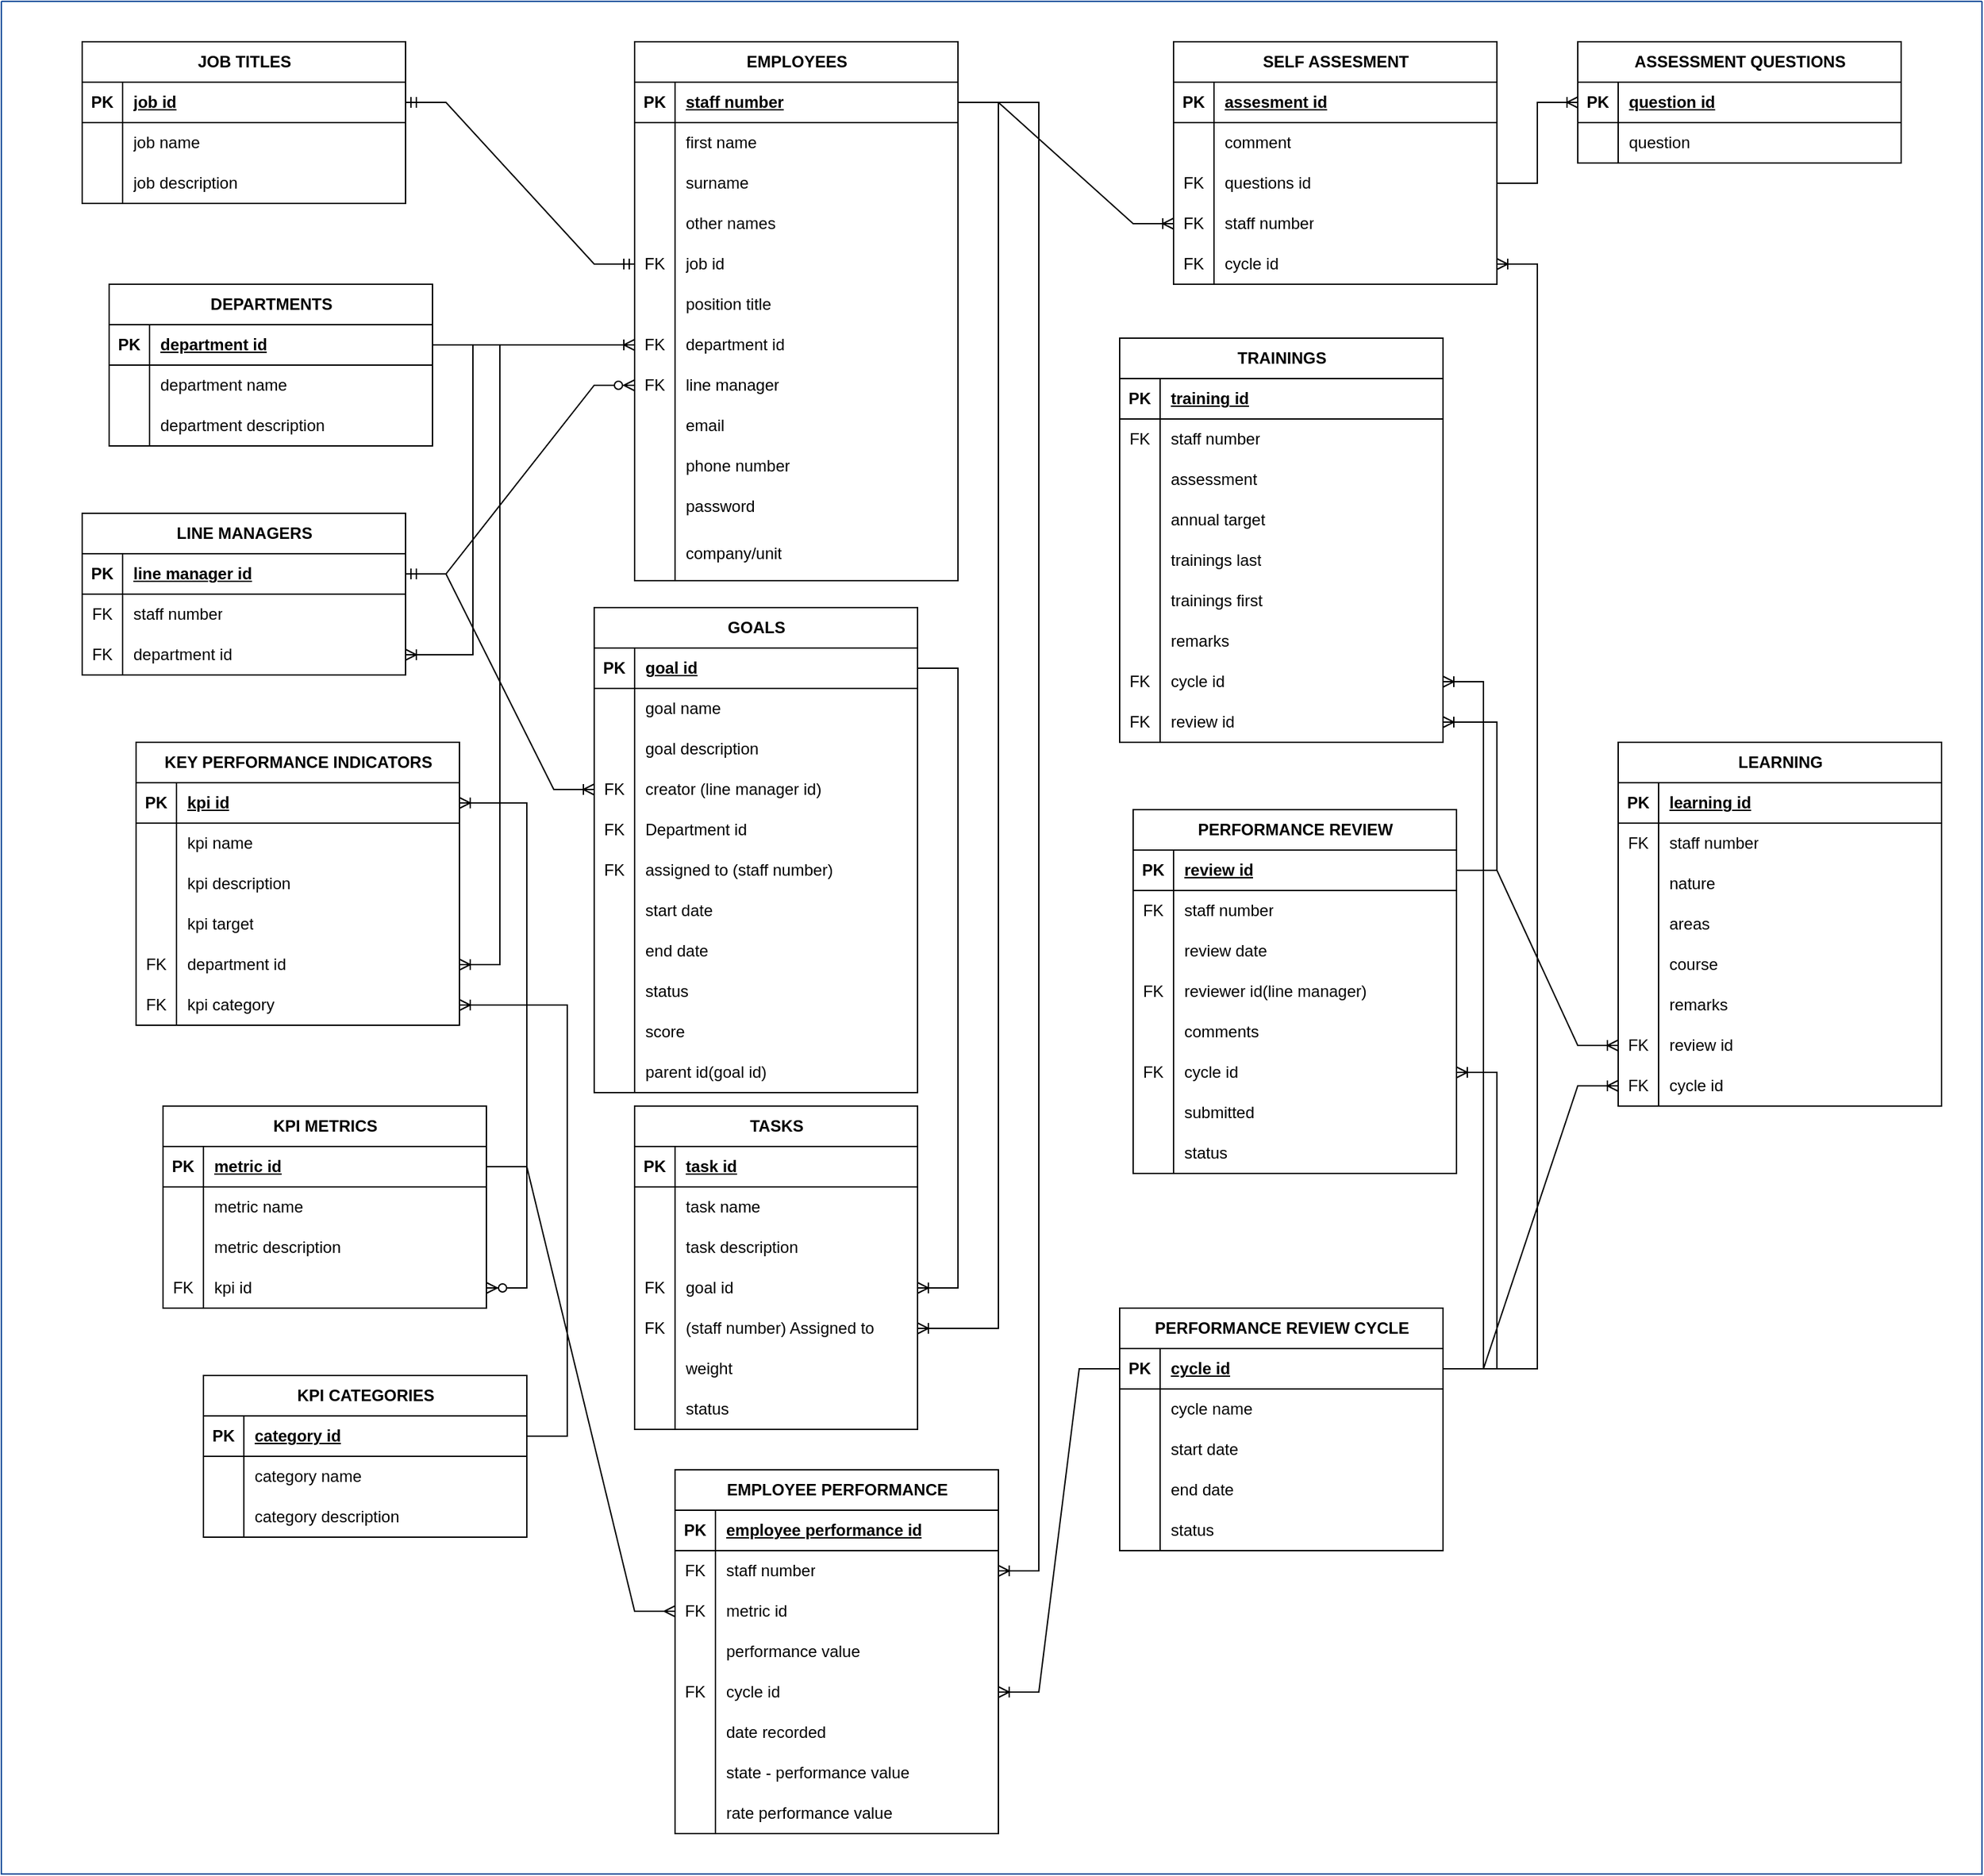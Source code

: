 <mxfile version="22.0.8" type="github">
  <diagram id="R2lEEEUBdFMjLlhIrx00" name="Page-1">
    <mxGraphModel dx="2413" dy="1892" grid="1" gridSize="10" guides="1" tooltips="1" connect="1" arrows="1" fold="1" page="1" pageScale="1" pageWidth="850" pageHeight="1100" background="#FFFFFF" math="0" shadow="0" extFonts="Permanent Marker^https://fonts.googleapis.com/css?family=Permanent+Marker">
      <root>
        <mxCell id="0" />
        <mxCell id="1" parent="0" />
        <mxCell id="4cUB9eVnqRROPlbf5LB_-117" value="DEPARTMENTS" style="shape=table;startSize=30;container=1;collapsible=1;childLayout=tableLayout;fixedRows=1;rowLines=0;fontStyle=1;align=center;resizeLast=1;html=1;" vertex="1" parent="1">
          <mxGeometry x="-140" y="60" width="240" height="120" as="geometry" />
        </mxCell>
        <mxCell id="4cUB9eVnqRROPlbf5LB_-118" value="" style="shape=tableRow;horizontal=0;startSize=0;swimlaneHead=0;swimlaneBody=0;fillColor=none;collapsible=0;dropTarget=0;points=[[0,0.5],[1,0.5]];portConstraint=eastwest;top=0;left=0;right=0;bottom=1;" vertex="1" parent="4cUB9eVnqRROPlbf5LB_-117">
          <mxGeometry y="30" width="240" height="30" as="geometry" />
        </mxCell>
        <mxCell id="4cUB9eVnqRROPlbf5LB_-119" value="PK" style="shape=partialRectangle;connectable=0;fillColor=none;top=0;left=0;bottom=0;right=0;fontStyle=1;overflow=hidden;whiteSpace=wrap;html=1;" vertex="1" parent="4cUB9eVnqRROPlbf5LB_-118">
          <mxGeometry width="30" height="30" as="geometry">
            <mxRectangle width="30" height="30" as="alternateBounds" />
          </mxGeometry>
        </mxCell>
        <mxCell id="4cUB9eVnqRROPlbf5LB_-120" value="department id" style="shape=partialRectangle;connectable=0;fillColor=none;top=0;left=0;bottom=0;right=0;align=left;spacingLeft=6;fontStyle=5;overflow=hidden;whiteSpace=wrap;html=1;" vertex="1" parent="4cUB9eVnqRROPlbf5LB_-118">
          <mxGeometry x="30" width="210" height="30" as="geometry">
            <mxRectangle width="210" height="30" as="alternateBounds" />
          </mxGeometry>
        </mxCell>
        <mxCell id="4cUB9eVnqRROPlbf5LB_-121" value="" style="shape=tableRow;horizontal=0;startSize=0;swimlaneHead=0;swimlaneBody=0;fillColor=none;collapsible=0;dropTarget=0;points=[[0,0.5],[1,0.5]];portConstraint=eastwest;top=0;left=0;right=0;bottom=0;" vertex="1" parent="4cUB9eVnqRROPlbf5LB_-117">
          <mxGeometry y="60" width="240" height="30" as="geometry" />
        </mxCell>
        <mxCell id="4cUB9eVnqRROPlbf5LB_-122" value="" style="shape=partialRectangle;connectable=0;fillColor=none;top=0;left=0;bottom=0;right=0;editable=1;overflow=hidden;whiteSpace=wrap;html=1;" vertex="1" parent="4cUB9eVnqRROPlbf5LB_-121">
          <mxGeometry width="30" height="30" as="geometry">
            <mxRectangle width="30" height="30" as="alternateBounds" />
          </mxGeometry>
        </mxCell>
        <mxCell id="4cUB9eVnqRROPlbf5LB_-123" value="department name" style="shape=partialRectangle;connectable=0;fillColor=none;top=0;left=0;bottom=0;right=0;align=left;spacingLeft=6;overflow=hidden;whiteSpace=wrap;html=1;" vertex="1" parent="4cUB9eVnqRROPlbf5LB_-121">
          <mxGeometry x="30" width="210" height="30" as="geometry">
            <mxRectangle width="210" height="30" as="alternateBounds" />
          </mxGeometry>
        </mxCell>
        <mxCell id="4cUB9eVnqRROPlbf5LB_-124" value="" style="shape=tableRow;horizontal=0;startSize=0;swimlaneHead=0;swimlaneBody=0;fillColor=none;collapsible=0;dropTarget=0;points=[[0,0.5],[1,0.5]];portConstraint=eastwest;top=0;left=0;right=0;bottom=0;" vertex="1" parent="4cUB9eVnqRROPlbf5LB_-117">
          <mxGeometry y="90" width="240" height="30" as="geometry" />
        </mxCell>
        <mxCell id="4cUB9eVnqRROPlbf5LB_-125" value="" style="shape=partialRectangle;connectable=0;fillColor=none;top=0;left=0;bottom=0;right=0;editable=1;overflow=hidden;whiteSpace=wrap;html=1;" vertex="1" parent="4cUB9eVnqRROPlbf5LB_-124">
          <mxGeometry width="30" height="30" as="geometry">
            <mxRectangle width="30" height="30" as="alternateBounds" />
          </mxGeometry>
        </mxCell>
        <mxCell id="4cUB9eVnqRROPlbf5LB_-126" value="department description" style="shape=partialRectangle;connectable=0;fillColor=none;top=0;left=0;bottom=0;right=0;align=left;spacingLeft=6;overflow=hidden;whiteSpace=wrap;html=1;" vertex="1" parent="4cUB9eVnqRROPlbf5LB_-124">
          <mxGeometry x="30" width="210" height="30" as="geometry">
            <mxRectangle width="210" height="30" as="alternateBounds" />
          </mxGeometry>
        </mxCell>
        <mxCell id="4cUB9eVnqRROPlbf5LB_-137" value="GOALS" style="shape=table;startSize=30;container=1;collapsible=1;childLayout=tableLayout;fixedRows=1;rowLines=0;fontStyle=1;align=center;resizeLast=1;html=1;" vertex="1" parent="1">
          <mxGeometry x="220" y="300" width="240" height="360" as="geometry" />
        </mxCell>
        <mxCell id="4cUB9eVnqRROPlbf5LB_-138" value="" style="shape=tableRow;horizontal=0;startSize=0;swimlaneHead=0;swimlaneBody=0;fillColor=none;collapsible=0;dropTarget=0;points=[[0,0.5],[1,0.5]];portConstraint=eastwest;top=0;left=0;right=0;bottom=1;" vertex="1" parent="4cUB9eVnqRROPlbf5LB_-137">
          <mxGeometry y="30" width="240" height="30" as="geometry" />
        </mxCell>
        <mxCell id="4cUB9eVnqRROPlbf5LB_-139" value="PK" style="shape=partialRectangle;connectable=0;fillColor=none;top=0;left=0;bottom=0;right=0;fontStyle=1;overflow=hidden;whiteSpace=wrap;html=1;" vertex="1" parent="4cUB9eVnqRROPlbf5LB_-138">
          <mxGeometry width="30" height="30" as="geometry">
            <mxRectangle width="30" height="30" as="alternateBounds" />
          </mxGeometry>
        </mxCell>
        <mxCell id="4cUB9eVnqRROPlbf5LB_-140" value="goal id" style="shape=partialRectangle;connectable=0;fillColor=none;top=0;left=0;bottom=0;right=0;align=left;spacingLeft=6;fontStyle=5;overflow=hidden;whiteSpace=wrap;html=1;" vertex="1" parent="4cUB9eVnqRROPlbf5LB_-138">
          <mxGeometry x="30" width="210" height="30" as="geometry">
            <mxRectangle width="210" height="30" as="alternateBounds" />
          </mxGeometry>
        </mxCell>
        <mxCell id="4cUB9eVnqRROPlbf5LB_-141" value="" style="shape=tableRow;horizontal=0;startSize=0;swimlaneHead=0;swimlaneBody=0;fillColor=none;collapsible=0;dropTarget=0;points=[[0,0.5],[1,0.5]];portConstraint=eastwest;top=0;left=0;right=0;bottom=0;" vertex="1" parent="4cUB9eVnqRROPlbf5LB_-137">
          <mxGeometry y="60" width="240" height="30" as="geometry" />
        </mxCell>
        <mxCell id="4cUB9eVnqRROPlbf5LB_-142" value="" style="shape=partialRectangle;connectable=0;fillColor=none;top=0;left=0;bottom=0;right=0;editable=1;overflow=hidden;whiteSpace=wrap;html=1;" vertex="1" parent="4cUB9eVnqRROPlbf5LB_-141">
          <mxGeometry width="30" height="30" as="geometry">
            <mxRectangle width="30" height="30" as="alternateBounds" />
          </mxGeometry>
        </mxCell>
        <mxCell id="4cUB9eVnqRROPlbf5LB_-143" value="goal name" style="shape=partialRectangle;connectable=0;fillColor=none;top=0;left=0;bottom=0;right=0;align=left;spacingLeft=6;overflow=hidden;whiteSpace=wrap;html=1;" vertex="1" parent="4cUB9eVnqRROPlbf5LB_-141">
          <mxGeometry x="30" width="210" height="30" as="geometry">
            <mxRectangle width="210" height="30" as="alternateBounds" />
          </mxGeometry>
        </mxCell>
        <mxCell id="4cUB9eVnqRROPlbf5LB_-144" value="" style="shape=tableRow;horizontal=0;startSize=0;swimlaneHead=0;swimlaneBody=0;fillColor=none;collapsible=0;dropTarget=0;points=[[0,0.5],[1,0.5]];portConstraint=eastwest;top=0;left=0;right=0;bottom=0;" vertex="1" parent="4cUB9eVnqRROPlbf5LB_-137">
          <mxGeometry y="90" width="240" height="30" as="geometry" />
        </mxCell>
        <mxCell id="4cUB9eVnqRROPlbf5LB_-145" value="" style="shape=partialRectangle;connectable=0;fillColor=none;top=0;left=0;bottom=0;right=0;editable=1;overflow=hidden;whiteSpace=wrap;html=1;" vertex="1" parent="4cUB9eVnqRROPlbf5LB_-144">
          <mxGeometry width="30" height="30" as="geometry">
            <mxRectangle width="30" height="30" as="alternateBounds" />
          </mxGeometry>
        </mxCell>
        <mxCell id="4cUB9eVnqRROPlbf5LB_-146" value="goal description" style="shape=partialRectangle;connectable=0;fillColor=none;top=0;left=0;bottom=0;right=0;align=left;spacingLeft=6;overflow=hidden;whiteSpace=wrap;html=1;" vertex="1" parent="4cUB9eVnqRROPlbf5LB_-144">
          <mxGeometry x="30" width="210" height="30" as="geometry">
            <mxRectangle width="210" height="30" as="alternateBounds" />
          </mxGeometry>
        </mxCell>
        <mxCell id="4cUB9eVnqRROPlbf5LB_-265" value="" style="shape=tableRow;horizontal=0;startSize=0;swimlaneHead=0;swimlaneBody=0;fillColor=none;collapsible=0;dropTarget=0;points=[[0,0.5],[1,0.5]];portConstraint=eastwest;top=0;left=0;right=0;bottom=0;" vertex="1" parent="4cUB9eVnqRROPlbf5LB_-137">
          <mxGeometry y="120" width="240" height="30" as="geometry" />
        </mxCell>
        <mxCell id="4cUB9eVnqRROPlbf5LB_-266" value="FK" style="shape=partialRectangle;connectable=0;fillColor=none;top=0;left=0;bottom=0;right=0;editable=1;overflow=hidden;whiteSpace=wrap;html=1;" vertex="1" parent="4cUB9eVnqRROPlbf5LB_-265">
          <mxGeometry width="30" height="30" as="geometry">
            <mxRectangle width="30" height="30" as="alternateBounds" />
          </mxGeometry>
        </mxCell>
        <mxCell id="4cUB9eVnqRROPlbf5LB_-267" value="creator (line manager id)" style="shape=partialRectangle;connectable=0;fillColor=none;top=0;left=0;bottom=0;right=0;align=left;spacingLeft=6;overflow=hidden;whiteSpace=wrap;html=1;" vertex="1" parent="4cUB9eVnqRROPlbf5LB_-265">
          <mxGeometry x="30" width="210" height="30" as="geometry">
            <mxRectangle width="210" height="30" as="alternateBounds" />
          </mxGeometry>
        </mxCell>
        <mxCell id="4cUB9eVnqRROPlbf5LB_-271" value="" style="shape=tableRow;horizontal=0;startSize=0;swimlaneHead=0;swimlaneBody=0;fillColor=none;collapsible=0;dropTarget=0;points=[[0,0.5],[1,0.5]];portConstraint=eastwest;top=0;left=0;right=0;bottom=0;" vertex="1" parent="4cUB9eVnqRROPlbf5LB_-137">
          <mxGeometry y="150" width="240" height="30" as="geometry" />
        </mxCell>
        <mxCell id="4cUB9eVnqRROPlbf5LB_-272" value="FK" style="shape=partialRectangle;connectable=0;fillColor=none;top=0;left=0;bottom=0;right=0;editable=1;overflow=hidden;whiteSpace=wrap;html=1;" vertex="1" parent="4cUB9eVnqRROPlbf5LB_-271">
          <mxGeometry width="30" height="30" as="geometry">
            <mxRectangle width="30" height="30" as="alternateBounds" />
          </mxGeometry>
        </mxCell>
        <mxCell id="4cUB9eVnqRROPlbf5LB_-273" value="Department id" style="shape=partialRectangle;connectable=0;fillColor=none;top=0;left=0;bottom=0;right=0;align=left;spacingLeft=6;overflow=hidden;whiteSpace=wrap;html=1;" vertex="1" parent="4cUB9eVnqRROPlbf5LB_-271">
          <mxGeometry x="30" width="210" height="30" as="geometry">
            <mxRectangle width="210" height="30" as="alternateBounds" />
          </mxGeometry>
        </mxCell>
        <mxCell id="4cUB9eVnqRROPlbf5LB_-544" value="" style="shape=tableRow;horizontal=0;startSize=0;swimlaneHead=0;swimlaneBody=0;fillColor=none;collapsible=0;dropTarget=0;points=[[0,0.5],[1,0.5]];portConstraint=eastwest;top=0;left=0;right=0;bottom=0;" vertex="1" parent="4cUB9eVnqRROPlbf5LB_-137">
          <mxGeometry y="180" width="240" height="30" as="geometry" />
        </mxCell>
        <mxCell id="4cUB9eVnqRROPlbf5LB_-545" value="FK" style="shape=partialRectangle;connectable=0;fillColor=none;top=0;left=0;bottom=0;right=0;editable=1;overflow=hidden;whiteSpace=wrap;html=1;" vertex="1" parent="4cUB9eVnqRROPlbf5LB_-544">
          <mxGeometry width="30" height="30" as="geometry">
            <mxRectangle width="30" height="30" as="alternateBounds" />
          </mxGeometry>
        </mxCell>
        <mxCell id="4cUB9eVnqRROPlbf5LB_-546" value="assigned to (staff number)" style="shape=partialRectangle;connectable=0;fillColor=none;top=0;left=0;bottom=0;right=0;align=left;spacingLeft=6;overflow=hidden;whiteSpace=wrap;html=1;" vertex="1" parent="4cUB9eVnqRROPlbf5LB_-544">
          <mxGeometry x="30" width="210" height="30" as="geometry">
            <mxRectangle width="210" height="30" as="alternateBounds" />
          </mxGeometry>
        </mxCell>
        <mxCell id="4cUB9eVnqRROPlbf5LB_-547" value="" style="shape=tableRow;horizontal=0;startSize=0;swimlaneHead=0;swimlaneBody=0;fillColor=none;collapsible=0;dropTarget=0;points=[[0,0.5],[1,0.5]];portConstraint=eastwest;top=0;left=0;right=0;bottom=0;" vertex="1" parent="4cUB9eVnqRROPlbf5LB_-137">
          <mxGeometry y="210" width="240" height="30" as="geometry" />
        </mxCell>
        <mxCell id="4cUB9eVnqRROPlbf5LB_-548" value="" style="shape=partialRectangle;connectable=0;fillColor=none;top=0;left=0;bottom=0;right=0;editable=1;overflow=hidden;whiteSpace=wrap;html=1;" vertex="1" parent="4cUB9eVnqRROPlbf5LB_-547">
          <mxGeometry width="30" height="30" as="geometry">
            <mxRectangle width="30" height="30" as="alternateBounds" />
          </mxGeometry>
        </mxCell>
        <mxCell id="4cUB9eVnqRROPlbf5LB_-549" value="start date" style="shape=partialRectangle;connectable=0;fillColor=none;top=0;left=0;bottom=0;right=0;align=left;spacingLeft=6;overflow=hidden;whiteSpace=wrap;html=1;" vertex="1" parent="4cUB9eVnqRROPlbf5LB_-547">
          <mxGeometry x="30" width="210" height="30" as="geometry">
            <mxRectangle width="210" height="30" as="alternateBounds" />
          </mxGeometry>
        </mxCell>
        <mxCell id="4cUB9eVnqRROPlbf5LB_-550" value="" style="shape=tableRow;horizontal=0;startSize=0;swimlaneHead=0;swimlaneBody=0;fillColor=none;collapsible=0;dropTarget=0;points=[[0,0.5],[1,0.5]];portConstraint=eastwest;top=0;left=0;right=0;bottom=0;" vertex="1" parent="4cUB9eVnqRROPlbf5LB_-137">
          <mxGeometry y="240" width="240" height="30" as="geometry" />
        </mxCell>
        <mxCell id="4cUB9eVnqRROPlbf5LB_-551" value="" style="shape=partialRectangle;connectable=0;fillColor=none;top=0;left=0;bottom=0;right=0;editable=1;overflow=hidden;whiteSpace=wrap;html=1;" vertex="1" parent="4cUB9eVnqRROPlbf5LB_-550">
          <mxGeometry width="30" height="30" as="geometry">
            <mxRectangle width="30" height="30" as="alternateBounds" />
          </mxGeometry>
        </mxCell>
        <mxCell id="4cUB9eVnqRROPlbf5LB_-552" value="end date" style="shape=partialRectangle;connectable=0;fillColor=none;top=0;left=0;bottom=0;right=0;align=left;spacingLeft=6;overflow=hidden;whiteSpace=wrap;html=1;" vertex="1" parent="4cUB9eVnqRROPlbf5LB_-550">
          <mxGeometry x="30" width="210" height="30" as="geometry">
            <mxRectangle width="210" height="30" as="alternateBounds" />
          </mxGeometry>
        </mxCell>
        <mxCell id="4cUB9eVnqRROPlbf5LB_-553" value="" style="shape=tableRow;horizontal=0;startSize=0;swimlaneHead=0;swimlaneBody=0;fillColor=none;collapsible=0;dropTarget=0;points=[[0,0.5],[1,0.5]];portConstraint=eastwest;top=0;left=0;right=0;bottom=0;" vertex="1" parent="4cUB9eVnqRROPlbf5LB_-137">
          <mxGeometry y="270" width="240" height="30" as="geometry" />
        </mxCell>
        <mxCell id="4cUB9eVnqRROPlbf5LB_-554" value="" style="shape=partialRectangle;connectable=0;fillColor=none;top=0;left=0;bottom=0;right=0;editable=1;overflow=hidden;whiteSpace=wrap;html=1;" vertex="1" parent="4cUB9eVnqRROPlbf5LB_-553">
          <mxGeometry width="30" height="30" as="geometry">
            <mxRectangle width="30" height="30" as="alternateBounds" />
          </mxGeometry>
        </mxCell>
        <mxCell id="4cUB9eVnqRROPlbf5LB_-555" value="status" style="shape=partialRectangle;connectable=0;fillColor=none;top=0;left=0;bottom=0;right=0;align=left;spacingLeft=6;overflow=hidden;whiteSpace=wrap;html=1;" vertex="1" parent="4cUB9eVnqRROPlbf5LB_-553">
          <mxGeometry x="30" width="210" height="30" as="geometry">
            <mxRectangle width="210" height="30" as="alternateBounds" />
          </mxGeometry>
        </mxCell>
        <mxCell id="4cUB9eVnqRROPlbf5LB_-556" value="" style="shape=tableRow;horizontal=0;startSize=0;swimlaneHead=0;swimlaneBody=0;fillColor=none;collapsible=0;dropTarget=0;points=[[0,0.5],[1,0.5]];portConstraint=eastwest;top=0;left=0;right=0;bottom=0;" vertex="1" parent="4cUB9eVnqRROPlbf5LB_-137">
          <mxGeometry y="300" width="240" height="30" as="geometry" />
        </mxCell>
        <mxCell id="4cUB9eVnqRROPlbf5LB_-557" value="" style="shape=partialRectangle;connectable=0;fillColor=none;top=0;left=0;bottom=0;right=0;editable=1;overflow=hidden;whiteSpace=wrap;html=1;" vertex="1" parent="4cUB9eVnqRROPlbf5LB_-556">
          <mxGeometry width="30" height="30" as="geometry">
            <mxRectangle width="30" height="30" as="alternateBounds" />
          </mxGeometry>
        </mxCell>
        <mxCell id="4cUB9eVnqRROPlbf5LB_-558" value="score" style="shape=partialRectangle;connectable=0;fillColor=none;top=0;left=0;bottom=0;right=0;align=left;spacingLeft=6;overflow=hidden;whiteSpace=wrap;html=1;" vertex="1" parent="4cUB9eVnqRROPlbf5LB_-556">
          <mxGeometry x="30" width="210" height="30" as="geometry">
            <mxRectangle width="210" height="30" as="alternateBounds" />
          </mxGeometry>
        </mxCell>
        <mxCell id="4cUB9eVnqRROPlbf5LB_-565" value="" style="shape=tableRow;horizontal=0;startSize=0;swimlaneHead=0;swimlaneBody=0;fillColor=none;collapsible=0;dropTarget=0;points=[[0,0.5],[1,0.5]];portConstraint=eastwest;top=0;left=0;right=0;bottom=0;" vertex="1" parent="4cUB9eVnqRROPlbf5LB_-137">
          <mxGeometry y="330" width="240" height="30" as="geometry" />
        </mxCell>
        <mxCell id="4cUB9eVnqRROPlbf5LB_-566" value="" style="shape=partialRectangle;connectable=0;fillColor=none;top=0;left=0;bottom=0;right=0;editable=1;overflow=hidden;whiteSpace=wrap;html=1;" vertex="1" parent="4cUB9eVnqRROPlbf5LB_-565">
          <mxGeometry width="30" height="30" as="geometry">
            <mxRectangle width="30" height="30" as="alternateBounds" />
          </mxGeometry>
        </mxCell>
        <mxCell id="4cUB9eVnqRROPlbf5LB_-567" value="parent id(goal id)" style="shape=partialRectangle;connectable=0;fillColor=none;top=0;left=0;bottom=0;right=0;align=left;spacingLeft=6;overflow=hidden;whiteSpace=wrap;html=1;" vertex="1" parent="4cUB9eVnqRROPlbf5LB_-565">
          <mxGeometry x="30" width="210" height="30" as="geometry">
            <mxRectangle width="210" height="30" as="alternateBounds" />
          </mxGeometry>
        </mxCell>
        <mxCell id="4cUB9eVnqRROPlbf5LB_-157" value="JOB TITLES" style="shape=table;startSize=30;container=1;collapsible=1;childLayout=tableLayout;fixedRows=1;rowLines=0;fontStyle=1;align=center;resizeLast=1;html=1;" vertex="1" parent="1">
          <mxGeometry x="-160" y="-120" width="240" height="120" as="geometry" />
        </mxCell>
        <mxCell id="4cUB9eVnqRROPlbf5LB_-158" value="" style="shape=tableRow;horizontal=0;startSize=0;swimlaneHead=0;swimlaneBody=0;fillColor=none;collapsible=0;dropTarget=0;points=[[0,0.5],[1,0.5]];portConstraint=eastwest;top=0;left=0;right=0;bottom=1;" vertex="1" parent="4cUB9eVnqRROPlbf5LB_-157">
          <mxGeometry y="30" width="240" height="30" as="geometry" />
        </mxCell>
        <mxCell id="4cUB9eVnqRROPlbf5LB_-159" value="PK" style="shape=partialRectangle;connectable=0;fillColor=none;top=0;left=0;bottom=0;right=0;fontStyle=1;overflow=hidden;whiteSpace=wrap;html=1;" vertex="1" parent="4cUB9eVnqRROPlbf5LB_-158">
          <mxGeometry width="30" height="30" as="geometry">
            <mxRectangle width="30" height="30" as="alternateBounds" />
          </mxGeometry>
        </mxCell>
        <mxCell id="4cUB9eVnqRROPlbf5LB_-160" value="job id" style="shape=partialRectangle;connectable=0;fillColor=none;top=0;left=0;bottom=0;right=0;align=left;spacingLeft=6;fontStyle=5;overflow=hidden;whiteSpace=wrap;html=1;" vertex="1" parent="4cUB9eVnqRROPlbf5LB_-158">
          <mxGeometry x="30" width="210" height="30" as="geometry">
            <mxRectangle width="210" height="30" as="alternateBounds" />
          </mxGeometry>
        </mxCell>
        <mxCell id="4cUB9eVnqRROPlbf5LB_-161" value="" style="shape=tableRow;horizontal=0;startSize=0;swimlaneHead=0;swimlaneBody=0;fillColor=none;collapsible=0;dropTarget=0;points=[[0,0.5],[1,0.5]];portConstraint=eastwest;top=0;left=0;right=0;bottom=0;" vertex="1" parent="4cUB9eVnqRROPlbf5LB_-157">
          <mxGeometry y="60" width="240" height="30" as="geometry" />
        </mxCell>
        <mxCell id="4cUB9eVnqRROPlbf5LB_-162" value="" style="shape=partialRectangle;connectable=0;fillColor=none;top=0;left=0;bottom=0;right=0;editable=1;overflow=hidden;whiteSpace=wrap;html=1;" vertex="1" parent="4cUB9eVnqRROPlbf5LB_-161">
          <mxGeometry width="30" height="30" as="geometry">
            <mxRectangle width="30" height="30" as="alternateBounds" />
          </mxGeometry>
        </mxCell>
        <mxCell id="4cUB9eVnqRROPlbf5LB_-163" value="job name" style="shape=partialRectangle;connectable=0;fillColor=none;top=0;left=0;bottom=0;right=0;align=left;spacingLeft=6;overflow=hidden;whiteSpace=wrap;html=1;" vertex="1" parent="4cUB9eVnqRROPlbf5LB_-161">
          <mxGeometry x="30" width="210" height="30" as="geometry">
            <mxRectangle width="210" height="30" as="alternateBounds" />
          </mxGeometry>
        </mxCell>
        <mxCell id="4cUB9eVnqRROPlbf5LB_-164" value="" style="shape=tableRow;horizontal=0;startSize=0;swimlaneHead=0;swimlaneBody=0;fillColor=none;collapsible=0;dropTarget=0;points=[[0,0.5],[1,0.5]];portConstraint=eastwest;top=0;left=0;right=0;bottom=0;" vertex="1" parent="4cUB9eVnqRROPlbf5LB_-157">
          <mxGeometry y="90" width="240" height="30" as="geometry" />
        </mxCell>
        <mxCell id="4cUB9eVnqRROPlbf5LB_-165" value="" style="shape=partialRectangle;connectable=0;fillColor=none;top=0;left=0;bottom=0;right=0;editable=1;overflow=hidden;whiteSpace=wrap;html=1;" vertex="1" parent="4cUB9eVnqRROPlbf5LB_-164">
          <mxGeometry width="30" height="30" as="geometry">
            <mxRectangle width="30" height="30" as="alternateBounds" />
          </mxGeometry>
        </mxCell>
        <mxCell id="4cUB9eVnqRROPlbf5LB_-166" value="job description" style="shape=partialRectangle;connectable=0;fillColor=none;top=0;left=0;bottom=0;right=0;align=left;spacingLeft=6;overflow=hidden;whiteSpace=wrap;html=1;" vertex="1" parent="4cUB9eVnqRROPlbf5LB_-164">
          <mxGeometry x="30" width="210" height="30" as="geometry">
            <mxRectangle width="210" height="30" as="alternateBounds" />
          </mxGeometry>
        </mxCell>
        <mxCell id="4cUB9eVnqRROPlbf5LB_-187" value="KPI METRICS" style="shape=table;startSize=30;container=1;collapsible=1;childLayout=tableLayout;fixedRows=1;rowLines=0;fontStyle=1;align=center;resizeLast=1;html=1;" vertex="1" parent="1">
          <mxGeometry x="-100" y="670" width="240" height="150" as="geometry">
            <mxRectangle x="-120" y="730" width="120" height="30" as="alternateBounds" />
          </mxGeometry>
        </mxCell>
        <mxCell id="4cUB9eVnqRROPlbf5LB_-188" value="" style="shape=tableRow;horizontal=0;startSize=0;swimlaneHead=0;swimlaneBody=0;fillColor=none;collapsible=0;dropTarget=0;points=[[0,0.5],[1,0.5]];portConstraint=eastwest;top=0;left=0;right=0;bottom=1;" vertex="1" parent="4cUB9eVnqRROPlbf5LB_-187">
          <mxGeometry y="30" width="240" height="30" as="geometry" />
        </mxCell>
        <mxCell id="4cUB9eVnqRROPlbf5LB_-189" value="PK" style="shape=partialRectangle;connectable=0;fillColor=none;top=0;left=0;bottom=0;right=0;fontStyle=1;overflow=hidden;whiteSpace=wrap;html=1;" vertex="1" parent="4cUB9eVnqRROPlbf5LB_-188">
          <mxGeometry width="30" height="30" as="geometry">
            <mxRectangle width="30" height="30" as="alternateBounds" />
          </mxGeometry>
        </mxCell>
        <mxCell id="4cUB9eVnqRROPlbf5LB_-190" value="metric id" style="shape=partialRectangle;connectable=0;fillColor=none;top=0;left=0;bottom=0;right=0;align=left;spacingLeft=6;fontStyle=5;overflow=hidden;whiteSpace=wrap;html=1;" vertex="1" parent="4cUB9eVnqRROPlbf5LB_-188">
          <mxGeometry x="30" width="210" height="30" as="geometry">
            <mxRectangle width="210" height="30" as="alternateBounds" />
          </mxGeometry>
        </mxCell>
        <mxCell id="4cUB9eVnqRROPlbf5LB_-191" value="" style="shape=tableRow;horizontal=0;startSize=0;swimlaneHead=0;swimlaneBody=0;fillColor=none;collapsible=0;dropTarget=0;points=[[0,0.5],[1,0.5]];portConstraint=eastwest;top=0;left=0;right=0;bottom=0;" vertex="1" parent="4cUB9eVnqRROPlbf5LB_-187">
          <mxGeometry y="60" width="240" height="30" as="geometry" />
        </mxCell>
        <mxCell id="4cUB9eVnqRROPlbf5LB_-192" value="" style="shape=partialRectangle;connectable=0;fillColor=none;top=0;left=0;bottom=0;right=0;editable=1;overflow=hidden;whiteSpace=wrap;html=1;" vertex="1" parent="4cUB9eVnqRROPlbf5LB_-191">
          <mxGeometry width="30" height="30" as="geometry">
            <mxRectangle width="30" height="30" as="alternateBounds" />
          </mxGeometry>
        </mxCell>
        <mxCell id="4cUB9eVnqRROPlbf5LB_-193" value="metric name" style="shape=partialRectangle;connectable=0;fillColor=none;top=0;left=0;bottom=0;right=0;align=left;spacingLeft=6;overflow=hidden;whiteSpace=wrap;html=1;" vertex="1" parent="4cUB9eVnqRROPlbf5LB_-191">
          <mxGeometry x="30" width="210" height="30" as="geometry">
            <mxRectangle width="210" height="30" as="alternateBounds" />
          </mxGeometry>
        </mxCell>
        <mxCell id="4cUB9eVnqRROPlbf5LB_-194" value="" style="shape=tableRow;horizontal=0;startSize=0;swimlaneHead=0;swimlaneBody=0;fillColor=none;collapsible=0;dropTarget=0;points=[[0,0.5],[1,0.5]];portConstraint=eastwest;top=0;left=0;right=0;bottom=0;" vertex="1" parent="4cUB9eVnqRROPlbf5LB_-187">
          <mxGeometry y="90" width="240" height="30" as="geometry" />
        </mxCell>
        <mxCell id="4cUB9eVnqRROPlbf5LB_-195" value="" style="shape=partialRectangle;connectable=0;fillColor=none;top=0;left=0;bottom=0;right=0;editable=1;overflow=hidden;whiteSpace=wrap;html=1;" vertex="1" parent="4cUB9eVnqRROPlbf5LB_-194">
          <mxGeometry width="30" height="30" as="geometry">
            <mxRectangle width="30" height="30" as="alternateBounds" />
          </mxGeometry>
        </mxCell>
        <mxCell id="4cUB9eVnqRROPlbf5LB_-196" value="metric description" style="shape=partialRectangle;connectable=0;fillColor=none;top=0;left=0;bottom=0;right=0;align=left;spacingLeft=6;overflow=hidden;whiteSpace=wrap;html=1;" vertex="1" parent="4cUB9eVnqRROPlbf5LB_-194">
          <mxGeometry x="30" width="210" height="30" as="geometry">
            <mxRectangle width="210" height="30" as="alternateBounds" />
          </mxGeometry>
        </mxCell>
        <mxCell id="4cUB9eVnqRROPlbf5LB_-246" value="" style="shape=tableRow;horizontal=0;startSize=0;swimlaneHead=0;swimlaneBody=0;fillColor=none;collapsible=0;dropTarget=0;points=[[0,0.5],[1,0.5]];portConstraint=eastwest;top=0;left=0;right=0;bottom=0;" vertex="1" parent="4cUB9eVnqRROPlbf5LB_-187">
          <mxGeometry y="120" width="240" height="30" as="geometry" />
        </mxCell>
        <mxCell id="4cUB9eVnqRROPlbf5LB_-247" value="FK" style="shape=partialRectangle;connectable=0;fillColor=none;top=0;left=0;bottom=0;right=0;editable=1;overflow=hidden;whiteSpace=wrap;html=1;" vertex="1" parent="4cUB9eVnqRROPlbf5LB_-246">
          <mxGeometry width="30" height="30" as="geometry">
            <mxRectangle width="30" height="30" as="alternateBounds" />
          </mxGeometry>
        </mxCell>
        <mxCell id="4cUB9eVnqRROPlbf5LB_-248" value="kpi id" style="shape=partialRectangle;connectable=0;fillColor=none;top=0;left=0;bottom=0;right=0;align=left;spacingLeft=6;overflow=hidden;whiteSpace=wrap;html=1;" vertex="1" parent="4cUB9eVnqRROPlbf5LB_-246">
          <mxGeometry x="30" width="210" height="30" as="geometry">
            <mxRectangle width="210" height="30" as="alternateBounds" />
          </mxGeometry>
        </mxCell>
        <mxCell id="4cUB9eVnqRROPlbf5LB_-244" value="" style="edgeStyle=entityRelationEdgeStyle;fontSize=12;html=1;endArrow=ERmandOne;startArrow=ERmandOne;rounded=0;" edge="1" parent="1" source="4cUB9eVnqRROPlbf5LB_-43" target="4cUB9eVnqRROPlbf5LB_-158">
          <mxGeometry width="100" height="100" relative="1" as="geometry">
            <mxPoint x="300" y="240" as="sourcePoint" />
            <mxPoint x="400" y="140" as="targetPoint" />
          </mxGeometry>
        </mxCell>
        <mxCell id="4cUB9eVnqRROPlbf5LB_-252" value="" style="edgeStyle=entityRelationEdgeStyle;fontSize=12;html=1;endArrow=ERoneToMany;startArrow=ERzeroToMany;rounded=0;entryX=1;entryY=0.5;entryDx=0;entryDy=0;" edge="1" parent="1" source="4cUB9eVnqRROPlbf5LB_-246" target="4cUB9eVnqRROPlbf5LB_-178">
          <mxGeometry width="100" height="100" relative="1" as="geometry">
            <mxPoint x="330" y="570" as="sourcePoint" />
            <mxPoint x="-180" y="712.01" as="targetPoint" />
            <Array as="points">
              <mxPoint x="-224" y="845" />
              <mxPoint x="-244" y="835" />
            </Array>
          </mxGeometry>
        </mxCell>
        <mxCell id="4cUB9eVnqRROPlbf5LB_-253" value="" style="edgeStyle=entityRelationEdgeStyle;fontSize=12;html=1;endArrow=ERoneToMany;rounded=0;" edge="1" parent="1" source="4cUB9eVnqRROPlbf5LB_-118" target="4cUB9eVnqRROPlbf5LB_-249">
          <mxGeometry width="100" height="100" relative="1" as="geometry">
            <mxPoint x="-280" y="500" as="sourcePoint" />
            <mxPoint x="-180" y="400" as="targetPoint" />
            <Array as="points">
              <mxPoint x="190" y="360" />
              <mxPoint x="210" y="350" />
            </Array>
          </mxGeometry>
        </mxCell>
        <mxCell id="4cUB9eVnqRROPlbf5LB_-257" value="" style="edgeStyle=entityRelationEdgeStyle;fontSize=12;html=1;endArrow=ERoneToMany;rounded=0;" edge="1" parent="1" source="4cUB9eVnqRROPlbf5LB_-118" target="4cUB9eVnqRROPlbf5LB_-65">
          <mxGeometry width="100" height="100" relative="1" as="geometry">
            <mxPoint x="140" y="170" as="sourcePoint" />
            <mxPoint x="240" y="70" as="targetPoint" />
          </mxGeometry>
        </mxCell>
        <mxCell id="4cUB9eVnqRROPlbf5LB_-263" value="" style="edgeStyle=entityRelationEdgeStyle;fontSize=12;html=1;endArrow=ERoneToMany;rounded=0;" edge="1" parent="1" source="4cUB9eVnqRROPlbf5LB_-138" target="4cUB9eVnqRROPlbf5LB_-260">
          <mxGeometry width="100" height="100" relative="1" as="geometry">
            <mxPoint x="200" y="450" as="sourcePoint" />
            <mxPoint x="370" y="650" as="targetPoint" />
            <Array as="points">
              <mxPoint x="410" y="550" />
              <mxPoint x="380" y="450" />
              <mxPoint x="370" y="440" />
            </Array>
          </mxGeometry>
        </mxCell>
        <mxCell id="4cUB9eVnqRROPlbf5LB_-326" value="KPI CATEGORIES" style="shape=table;startSize=30;container=1;collapsible=1;childLayout=tableLayout;fixedRows=1;rowLines=0;fontStyle=1;align=center;resizeLast=1;html=1;" vertex="1" parent="1">
          <mxGeometry x="-70" y="870" width="240" height="120" as="geometry" />
        </mxCell>
        <mxCell id="4cUB9eVnqRROPlbf5LB_-327" value="" style="shape=tableRow;horizontal=0;startSize=0;swimlaneHead=0;swimlaneBody=0;fillColor=none;collapsible=0;dropTarget=0;points=[[0,0.5],[1,0.5]];portConstraint=eastwest;top=0;left=0;right=0;bottom=1;" vertex="1" parent="4cUB9eVnqRROPlbf5LB_-326">
          <mxGeometry y="30" width="240" height="30" as="geometry" />
        </mxCell>
        <mxCell id="4cUB9eVnqRROPlbf5LB_-328" value="PK" style="shape=partialRectangle;connectable=0;fillColor=none;top=0;left=0;bottom=0;right=0;fontStyle=1;overflow=hidden;whiteSpace=wrap;html=1;" vertex="1" parent="4cUB9eVnqRROPlbf5LB_-327">
          <mxGeometry width="30" height="30" as="geometry">
            <mxRectangle width="30" height="30" as="alternateBounds" />
          </mxGeometry>
        </mxCell>
        <mxCell id="4cUB9eVnqRROPlbf5LB_-329" value="category id" style="shape=partialRectangle;connectable=0;fillColor=none;top=0;left=0;bottom=0;right=0;align=left;spacingLeft=6;fontStyle=5;overflow=hidden;whiteSpace=wrap;html=1;" vertex="1" parent="4cUB9eVnqRROPlbf5LB_-327">
          <mxGeometry x="30" width="210" height="30" as="geometry">
            <mxRectangle width="210" height="30" as="alternateBounds" />
          </mxGeometry>
        </mxCell>
        <mxCell id="4cUB9eVnqRROPlbf5LB_-330" value="" style="shape=tableRow;horizontal=0;startSize=0;swimlaneHead=0;swimlaneBody=0;fillColor=none;collapsible=0;dropTarget=0;points=[[0,0.5],[1,0.5]];portConstraint=eastwest;top=0;left=0;right=0;bottom=0;" vertex="1" parent="4cUB9eVnqRROPlbf5LB_-326">
          <mxGeometry y="60" width="240" height="30" as="geometry" />
        </mxCell>
        <mxCell id="4cUB9eVnqRROPlbf5LB_-331" value="" style="shape=partialRectangle;connectable=0;fillColor=none;top=0;left=0;bottom=0;right=0;editable=1;overflow=hidden;whiteSpace=wrap;html=1;" vertex="1" parent="4cUB9eVnqRROPlbf5LB_-330">
          <mxGeometry width="30" height="30" as="geometry">
            <mxRectangle width="30" height="30" as="alternateBounds" />
          </mxGeometry>
        </mxCell>
        <mxCell id="4cUB9eVnqRROPlbf5LB_-332" value="category name" style="shape=partialRectangle;connectable=0;fillColor=none;top=0;left=0;bottom=0;right=0;align=left;spacingLeft=6;overflow=hidden;whiteSpace=wrap;html=1;" vertex="1" parent="4cUB9eVnqRROPlbf5LB_-330">
          <mxGeometry x="30" width="210" height="30" as="geometry">
            <mxRectangle width="210" height="30" as="alternateBounds" />
          </mxGeometry>
        </mxCell>
        <mxCell id="4cUB9eVnqRROPlbf5LB_-333" value="" style="shape=tableRow;horizontal=0;startSize=0;swimlaneHead=0;swimlaneBody=0;fillColor=none;collapsible=0;dropTarget=0;points=[[0,0.5],[1,0.5]];portConstraint=eastwest;top=0;left=0;right=0;bottom=0;" vertex="1" parent="4cUB9eVnqRROPlbf5LB_-326">
          <mxGeometry y="90" width="240" height="30" as="geometry" />
        </mxCell>
        <mxCell id="4cUB9eVnqRROPlbf5LB_-334" value="" style="shape=partialRectangle;connectable=0;fillColor=none;top=0;left=0;bottom=0;right=0;editable=1;overflow=hidden;whiteSpace=wrap;html=1;" vertex="1" parent="4cUB9eVnqRROPlbf5LB_-333">
          <mxGeometry width="30" height="30" as="geometry">
            <mxRectangle width="30" height="30" as="alternateBounds" />
          </mxGeometry>
        </mxCell>
        <mxCell id="4cUB9eVnqRROPlbf5LB_-335" value="category description" style="shape=partialRectangle;connectable=0;fillColor=none;top=0;left=0;bottom=0;right=0;align=left;spacingLeft=6;overflow=hidden;whiteSpace=wrap;html=1;" vertex="1" parent="4cUB9eVnqRROPlbf5LB_-333">
          <mxGeometry x="30" width="210" height="30" as="geometry">
            <mxRectangle width="210" height="30" as="alternateBounds" />
          </mxGeometry>
        </mxCell>
        <mxCell id="4cUB9eVnqRROPlbf5LB_-361" value="" style="edgeStyle=entityRelationEdgeStyle;fontSize=12;html=1;endArrow=ERoneToMany;rounded=0;" edge="1" parent="1" source="4cUB9eVnqRROPlbf5LB_-327" target="4cUB9eVnqRROPlbf5LB_-358">
          <mxGeometry width="100" height="100" relative="1" as="geometry">
            <mxPoint x="40" y="530" as="sourcePoint" />
            <mxPoint x="140" y="430" as="targetPoint" />
          </mxGeometry>
        </mxCell>
        <mxCell id="4cUB9eVnqRROPlbf5LB_-363" value="" style="edgeStyle=entityRelationEdgeStyle;fontSize=12;html=1;endArrow=ERmany;rounded=0;" edge="1" parent="1" source="4cUB9eVnqRROPlbf5LB_-188" target="4cUB9eVnqRROPlbf5LB_-134">
          <mxGeometry width="100" height="100" relative="1" as="geometry">
            <mxPoint x="210" y="650" as="sourcePoint" />
            <mxPoint x="310" y="550" as="targetPoint" />
          </mxGeometry>
        </mxCell>
        <mxCell id="4cUB9eVnqRROPlbf5LB_-404" value="TRAININGS" style="shape=table;startSize=30;container=1;collapsible=1;childLayout=tableLayout;fixedRows=1;rowLines=0;fontStyle=1;align=center;resizeLast=1;html=1;" vertex="1" parent="1">
          <mxGeometry x="610" y="100" width="240" height="300" as="geometry" />
        </mxCell>
        <mxCell id="4cUB9eVnqRROPlbf5LB_-405" value="" style="shape=tableRow;horizontal=0;startSize=0;swimlaneHead=0;swimlaneBody=0;fillColor=none;collapsible=0;dropTarget=0;points=[[0,0.5],[1,0.5]];portConstraint=eastwest;top=0;left=0;right=0;bottom=1;" vertex="1" parent="4cUB9eVnqRROPlbf5LB_-404">
          <mxGeometry y="30" width="240" height="30" as="geometry" />
        </mxCell>
        <mxCell id="4cUB9eVnqRROPlbf5LB_-406" value="PK" style="shape=partialRectangle;connectable=0;fillColor=none;top=0;left=0;bottom=0;right=0;fontStyle=1;overflow=hidden;whiteSpace=wrap;html=1;" vertex="1" parent="4cUB9eVnqRROPlbf5LB_-405">
          <mxGeometry width="30" height="30" as="geometry">
            <mxRectangle width="30" height="30" as="alternateBounds" />
          </mxGeometry>
        </mxCell>
        <mxCell id="4cUB9eVnqRROPlbf5LB_-407" value="training id" style="shape=partialRectangle;connectable=0;fillColor=none;top=0;left=0;bottom=0;right=0;align=left;spacingLeft=6;fontStyle=5;overflow=hidden;whiteSpace=wrap;html=1;" vertex="1" parent="4cUB9eVnqRROPlbf5LB_-405">
          <mxGeometry x="30" width="210" height="30" as="geometry">
            <mxRectangle width="210" height="30" as="alternateBounds" />
          </mxGeometry>
        </mxCell>
        <mxCell id="4cUB9eVnqRROPlbf5LB_-408" value="" style="shape=tableRow;horizontal=0;startSize=0;swimlaneHead=0;swimlaneBody=0;fillColor=none;collapsible=0;dropTarget=0;points=[[0,0.5],[1,0.5]];portConstraint=eastwest;top=0;left=0;right=0;bottom=0;" vertex="1" parent="4cUB9eVnqRROPlbf5LB_-404">
          <mxGeometry y="60" width="240" height="30" as="geometry" />
        </mxCell>
        <mxCell id="4cUB9eVnqRROPlbf5LB_-409" value="FK" style="shape=partialRectangle;connectable=0;fillColor=none;top=0;left=0;bottom=0;right=0;editable=1;overflow=hidden;whiteSpace=wrap;html=1;" vertex="1" parent="4cUB9eVnqRROPlbf5LB_-408">
          <mxGeometry width="30" height="30" as="geometry">
            <mxRectangle width="30" height="30" as="alternateBounds" />
          </mxGeometry>
        </mxCell>
        <mxCell id="4cUB9eVnqRROPlbf5LB_-410" value="staff number" style="shape=partialRectangle;connectable=0;fillColor=none;top=0;left=0;bottom=0;right=0;align=left;spacingLeft=6;overflow=hidden;whiteSpace=wrap;html=1;" vertex="1" parent="4cUB9eVnqRROPlbf5LB_-408">
          <mxGeometry x="30" width="210" height="30" as="geometry">
            <mxRectangle width="210" height="30" as="alternateBounds" />
          </mxGeometry>
        </mxCell>
        <mxCell id="4cUB9eVnqRROPlbf5LB_-411" value="" style="shape=tableRow;horizontal=0;startSize=0;swimlaneHead=0;swimlaneBody=0;fillColor=none;collapsible=0;dropTarget=0;points=[[0,0.5],[1,0.5]];portConstraint=eastwest;top=0;left=0;right=0;bottom=0;" vertex="1" parent="4cUB9eVnqRROPlbf5LB_-404">
          <mxGeometry y="90" width="240" height="30" as="geometry" />
        </mxCell>
        <mxCell id="4cUB9eVnqRROPlbf5LB_-412" value="" style="shape=partialRectangle;connectable=0;fillColor=none;top=0;left=0;bottom=0;right=0;editable=1;overflow=hidden;whiteSpace=wrap;html=1;" vertex="1" parent="4cUB9eVnqRROPlbf5LB_-411">
          <mxGeometry width="30" height="30" as="geometry">
            <mxRectangle width="30" height="30" as="alternateBounds" />
          </mxGeometry>
        </mxCell>
        <mxCell id="4cUB9eVnqRROPlbf5LB_-413" value="assessment" style="shape=partialRectangle;connectable=0;fillColor=none;top=0;left=0;bottom=0;right=0;align=left;spacingLeft=6;overflow=hidden;whiteSpace=wrap;html=1;" vertex="1" parent="4cUB9eVnqRROPlbf5LB_-411">
          <mxGeometry x="30" width="210" height="30" as="geometry">
            <mxRectangle width="210" height="30" as="alternateBounds" />
          </mxGeometry>
        </mxCell>
        <mxCell id="4cUB9eVnqRROPlbf5LB_-414" value="" style="shape=tableRow;horizontal=0;startSize=0;swimlaneHead=0;swimlaneBody=0;fillColor=none;collapsible=0;dropTarget=0;points=[[0,0.5],[1,0.5]];portConstraint=eastwest;top=0;left=0;right=0;bottom=0;" vertex="1" parent="4cUB9eVnqRROPlbf5LB_-404">
          <mxGeometry y="120" width="240" height="30" as="geometry" />
        </mxCell>
        <mxCell id="4cUB9eVnqRROPlbf5LB_-415" value="" style="shape=partialRectangle;connectable=0;fillColor=none;top=0;left=0;bottom=0;right=0;editable=1;overflow=hidden;whiteSpace=wrap;html=1;" vertex="1" parent="4cUB9eVnqRROPlbf5LB_-414">
          <mxGeometry width="30" height="30" as="geometry">
            <mxRectangle width="30" height="30" as="alternateBounds" />
          </mxGeometry>
        </mxCell>
        <mxCell id="4cUB9eVnqRROPlbf5LB_-416" value="annual target" style="shape=partialRectangle;connectable=0;fillColor=none;top=0;left=0;bottom=0;right=0;align=left;spacingLeft=6;overflow=hidden;whiteSpace=wrap;html=1;" vertex="1" parent="4cUB9eVnqRROPlbf5LB_-414">
          <mxGeometry x="30" width="210" height="30" as="geometry">
            <mxRectangle width="210" height="30" as="alternateBounds" />
          </mxGeometry>
        </mxCell>
        <mxCell id="4cUB9eVnqRROPlbf5LB_-417" value="" style="shape=tableRow;horizontal=0;startSize=0;swimlaneHead=0;swimlaneBody=0;fillColor=none;collapsible=0;dropTarget=0;points=[[0,0.5],[1,0.5]];portConstraint=eastwest;top=0;left=0;right=0;bottom=0;" vertex="1" parent="4cUB9eVnqRROPlbf5LB_-404">
          <mxGeometry y="150" width="240" height="30" as="geometry" />
        </mxCell>
        <mxCell id="4cUB9eVnqRROPlbf5LB_-418" value="" style="shape=partialRectangle;connectable=0;fillColor=none;top=0;left=0;bottom=0;right=0;editable=1;overflow=hidden;whiteSpace=wrap;html=1;" vertex="1" parent="4cUB9eVnqRROPlbf5LB_-417">
          <mxGeometry width="30" height="30" as="geometry">
            <mxRectangle width="30" height="30" as="alternateBounds" />
          </mxGeometry>
        </mxCell>
        <mxCell id="4cUB9eVnqRROPlbf5LB_-419" value="trainings last" style="shape=partialRectangle;connectable=0;fillColor=none;top=0;left=0;bottom=0;right=0;align=left;spacingLeft=6;overflow=hidden;whiteSpace=wrap;html=1;" vertex="1" parent="4cUB9eVnqRROPlbf5LB_-417">
          <mxGeometry x="30" width="210" height="30" as="geometry">
            <mxRectangle width="210" height="30" as="alternateBounds" />
          </mxGeometry>
        </mxCell>
        <mxCell id="4cUB9eVnqRROPlbf5LB_-420" value="" style="shape=tableRow;horizontal=0;startSize=0;swimlaneHead=0;swimlaneBody=0;fillColor=none;collapsible=0;dropTarget=0;points=[[0,0.5],[1,0.5]];portConstraint=eastwest;top=0;left=0;right=0;bottom=0;" vertex="1" parent="4cUB9eVnqRROPlbf5LB_-404">
          <mxGeometry y="180" width="240" height="30" as="geometry" />
        </mxCell>
        <mxCell id="4cUB9eVnqRROPlbf5LB_-421" value="" style="shape=partialRectangle;connectable=0;fillColor=none;top=0;left=0;bottom=0;right=0;editable=1;overflow=hidden;whiteSpace=wrap;html=1;" vertex="1" parent="4cUB9eVnqRROPlbf5LB_-420">
          <mxGeometry width="30" height="30" as="geometry">
            <mxRectangle width="30" height="30" as="alternateBounds" />
          </mxGeometry>
        </mxCell>
        <mxCell id="4cUB9eVnqRROPlbf5LB_-422" value="trainings first" style="shape=partialRectangle;connectable=0;fillColor=none;top=0;left=0;bottom=0;right=0;align=left;spacingLeft=6;overflow=hidden;whiteSpace=wrap;html=1;" vertex="1" parent="4cUB9eVnqRROPlbf5LB_-420">
          <mxGeometry x="30" width="210" height="30" as="geometry">
            <mxRectangle width="210" height="30" as="alternateBounds" />
          </mxGeometry>
        </mxCell>
        <mxCell id="4cUB9eVnqRROPlbf5LB_-423" value="" style="shape=tableRow;horizontal=0;startSize=0;swimlaneHead=0;swimlaneBody=0;fillColor=none;collapsible=0;dropTarget=0;points=[[0,0.5],[1,0.5]];portConstraint=eastwest;top=0;left=0;right=0;bottom=0;" vertex="1" parent="4cUB9eVnqRROPlbf5LB_-404">
          <mxGeometry y="210" width="240" height="30" as="geometry" />
        </mxCell>
        <mxCell id="4cUB9eVnqRROPlbf5LB_-424" value="" style="shape=partialRectangle;connectable=0;fillColor=none;top=0;left=0;bottom=0;right=0;editable=1;overflow=hidden;whiteSpace=wrap;html=1;" vertex="1" parent="4cUB9eVnqRROPlbf5LB_-423">
          <mxGeometry width="30" height="30" as="geometry">
            <mxRectangle width="30" height="30" as="alternateBounds" />
          </mxGeometry>
        </mxCell>
        <mxCell id="4cUB9eVnqRROPlbf5LB_-425" value="remarks" style="shape=partialRectangle;connectable=0;fillColor=none;top=0;left=0;bottom=0;right=0;align=left;spacingLeft=6;overflow=hidden;whiteSpace=wrap;html=1;" vertex="1" parent="4cUB9eVnqRROPlbf5LB_-423">
          <mxGeometry x="30" width="210" height="30" as="geometry">
            <mxRectangle width="210" height="30" as="alternateBounds" />
          </mxGeometry>
        </mxCell>
        <mxCell id="4cUB9eVnqRROPlbf5LB_-432" value="" style="shape=tableRow;horizontal=0;startSize=0;swimlaneHead=0;swimlaneBody=0;fillColor=none;collapsible=0;dropTarget=0;points=[[0,0.5],[1,0.5]];portConstraint=eastwest;top=0;left=0;right=0;bottom=0;" vertex="1" parent="4cUB9eVnqRROPlbf5LB_-404">
          <mxGeometry y="240" width="240" height="30" as="geometry" />
        </mxCell>
        <mxCell id="4cUB9eVnqRROPlbf5LB_-433" value="FK" style="shape=partialRectangle;connectable=0;fillColor=none;top=0;left=0;bottom=0;right=0;editable=1;overflow=hidden;whiteSpace=wrap;html=1;" vertex="1" parent="4cUB9eVnqRROPlbf5LB_-432">
          <mxGeometry width="30" height="30" as="geometry">
            <mxRectangle width="30" height="30" as="alternateBounds" />
          </mxGeometry>
        </mxCell>
        <mxCell id="4cUB9eVnqRROPlbf5LB_-434" value="cycle id" style="shape=partialRectangle;connectable=0;fillColor=none;top=0;left=0;bottom=0;right=0;align=left;spacingLeft=6;overflow=hidden;whiteSpace=wrap;html=1;" vertex="1" parent="4cUB9eVnqRROPlbf5LB_-432">
          <mxGeometry x="30" width="210" height="30" as="geometry">
            <mxRectangle width="210" height="30" as="alternateBounds" />
          </mxGeometry>
        </mxCell>
        <mxCell id="4cUB9eVnqRROPlbf5LB_-435" value="" style="shape=tableRow;horizontal=0;startSize=0;swimlaneHead=0;swimlaneBody=0;fillColor=none;collapsible=0;dropTarget=0;points=[[0,0.5],[1,0.5]];portConstraint=eastwest;top=0;left=0;right=0;bottom=0;" vertex="1" parent="4cUB9eVnqRROPlbf5LB_-404">
          <mxGeometry y="270" width="240" height="30" as="geometry" />
        </mxCell>
        <mxCell id="4cUB9eVnqRROPlbf5LB_-436" value="FK" style="shape=partialRectangle;connectable=0;fillColor=none;top=0;left=0;bottom=0;right=0;editable=1;overflow=hidden;whiteSpace=wrap;html=1;" vertex="1" parent="4cUB9eVnqRROPlbf5LB_-435">
          <mxGeometry width="30" height="30" as="geometry">
            <mxRectangle width="30" height="30" as="alternateBounds" />
          </mxGeometry>
        </mxCell>
        <mxCell id="4cUB9eVnqRROPlbf5LB_-437" value="review id" style="shape=partialRectangle;connectable=0;fillColor=none;top=0;left=0;bottom=0;right=0;align=left;spacingLeft=6;overflow=hidden;whiteSpace=wrap;html=1;" vertex="1" parent="4cUB9eVnqRROPlbf5LB_-435">
          <mxGeometry x="30" width="210" height="30" as="geometry">
            <mxRectangle width="210" height="30" as="alternateBounds" />
          </mxGeometry>
        </mxCell>
        <mxCell id="4cUB9eVnqRROPlbf5LB_-438" value="LEARNING" style="shape=table;startSize=30;container=1;collapsible=1;childLayout=tableLayout;fixedRows=1;rowLines=0;fontStyle=1;align=center;resizeLast=1;html=1;" vertex="1" parent="1">
          <mxGeometry x="980" y="400" width="240" height="270" as="geometry" />
        </mxCell>
        <mxCell id="4cUB9eVnqRROPlbf5LB_-439" value="" style="shape=tableRow;horizontal=0;startSize=0;swimlaneHead=0;swimlaneBody=0;fillColor=none;collapsible=0;dropTarget=0;points=[[0,0.5],[1,0.5]];portConstraint=eastwest;top=0;left=0;right=0;bottom=1;" vertex="1" parent="4cUB9eVnqRROPlbf5LB_-438">
          <mxGeometry y="30" width="240" height="30" as="geometry" />
        </mxCell>
        <mxCell id="4cUB9eVnqRROPlbf5LB_-440" value="PK" style="shape=partialRectangle;connectable=0;fillColor=none;top=0;left=0;bottom=0;right=0;fontStyle=1;overflow=hidden;whiteSpace=wrap;html=1;" vertex="1" parent="4cUB9eVnqRROPlbf5LB_-439">
          <mxGeometry width="30" height="30" as="geometry">
            <mxRectangle width="30" height="30" as="alternateBounds" />
          </mxGeometry>
        </mxCell>
        <mxCell id="4cUB9eVnqRROPlbf5LB_-441" value="learning id" style="shape=partialRectangle;connectable=0;fillColor=none;top=0;left=0;bottom=0;right=0;align=left;spacingLeft=6;fontStyle=5;overflow=hidden;whiteSpace=wrap;html=1;" vertex="1" parent="4cUB9eVnqRROPlbf5LB_-439">
          <mxGeometry x="30" width="210" height="30" as="geometry">
            <mxRectangle width="210" height="30" as="alternateBounds" />
          </mxGeometry>
        </mxCell>
        <mxCell id="4cUB9eVnqRROPlbf5LB_-442" value="" style="shape=tableRow;horizontal=0;startSize=0;swimlaneHead=0;swimlaneBody=0;fillColor=none;collapsible=0;dropTarget=0;points=[[0,0.5],[1,0.5]];portConstraint=eastwest;top=0;left=0;right=0;bottom=0;" vertex="1" parent="4cUB9eVnqRROPlbf5LB_-438">
          <mxGeometry y="60" width="240" height="30" as="geometry" />
        </mxCell>
        <mxCell id="4cUB9eVnqRROPlbf5LB_-443" value="FK" style="shape=partialRectangle;connectable=0;fillColor=none;top=0;left=0;bottom=0;right=0;editable=1;overflow=hidden;whiteSpace=wrap;html=1;" vertex="1" parent="4cUB9eVnqRROPlbf5LB_-442">
          <mxGeometry width="30" height="30" as="geometry">
            <mxRectangle width="30" height="30" as="alternateBounds" />
          </mxGeometry>
        </mxCell>
        <mxCell id="4cUB9eVnqRROPlbf5LB_-444" value="staff number" style="shape=partialRectangle;connectable=0;fillColor=none;top=0;left=0;bottom=0;right=0;align=left;spacingLeft=6;overflow=hidden;whiteSpace=wrap;html=1;" vertex="1" parent="4cUB9eVnqRROPlbf5LB_-442">
          <mxGeometry x="30" width="210" height="30" as="geometry">
            <mxRectangle width="210" height="30" as="alternateBounds" />
          </mxGeometry>
        </mxCell>
        <mxCell id="4cUB9eVnqRROPlbf5LB_-445" value="" style="shape=tableRow;horizontal=0;startSize=0;swimlaneHead=0;swimlaneBody=0;fillColor=none;collapsible=0;dropTarget=0;points=[[0,0.5],[1,0.5]];portConstraint=eastwest;top=0;left=0;right=0;bottom=0;" vertex="1" parent="4cUB9eVnqRROPlbf5LB_-438">
          <mxGeometry y="90" width="240" height="30" as="geometry" />
        </mxCell>
        <mxCell id="4cUB9eVnqRROPlbf5LB_-446" value="" style="shape=partialRectangle;connectable=0;fillColor=none;top=0;left=0;bottom=0;right=0;editable=1;overflow=hidden;whiteSpace=wrap;html=1;" vertex="1" parent="4cUB9eVnqRROPlbf5LB_-445">
          <mxGeometry width="30" height="30" as="geometry">
            <mxRectangle width="30" height="30" as="alternateBounds" />
          </mxGeometry>
        </mxCell>
        <mxCell id="4cUB9eVnqRROPlbf5LB_-447" value="nature" style="shape=partialRectangle;connectable=0;fillColor=none;top=0;left=0;bottom=0;right=0;align=left;spacingLeft=6;overflow=hidden;whiteSpace=wrap;html=1;" vertex="1" parent="4cUB9eVnqRROPlbf5LB_-445">
          <mxGeometry x="30" width="210" height="30" as="geometry">
            <mxRectangle width="210" height="30" as="alternateBounds" />
          </mxGeometry>
        </mxCell>
        <mxCell id="4cUB9eVnqRROPlbf5LB_-448" value="" style="shape=tableRow;horizontal=0;startSize=0;swimlaneHead=0;swimlaneBody=0;fillColor=none;collapsible=0;dropTarget=0;points=[[0,0.5],[1,0.5]];portConstraint=eastwest;top=0;left=0;right=0;bottom=0;" vertex="1" parent="4cUB9eVnqRROPlbf5LB_-438">
          <mxGeometry y="120" width="240" height="30" as="geometry" />
        </mxCell>
        <mxCell id="4cUB9eVnqRROPlbf5LB_-449" value="" style="shape=partialRectangle;connectable=0;fillColor=none;top=0;left=0;bottom=0;right=0;editable=1;overflow=hidden;whiteSpace=wrap;html=1;" vertex="1" parent="4cUB9eVnqRROPlbf5LB_-448">
          <mxGeometry width="30" height="30" as="geometry">
            <mxRectangle width="30" height="30" as="alternateBounds" />
          </mxGeometry>
        </mxCell>
        <mxCell id="4cUB9eVnqRROPlbf5LB_-450" value="areas" style="shape=partialRectangle;connectable=0;fillColor=none;top=0;left=0;bottom=0;right=0;align=left;spacingLeft=6;overflow=hidden;whiteSpace=wrap;html=1;" vertex="1" parent="4cUB9eVnqRROPlbf5LB_-448">
          <mxGeometry x="30" width="210" height="30" as="geometry">
            <mxRectangle width="210" height="30" as="alternateBounds" />
          </mxGeometry>
        </mxCell>
        <mxCell id="4cUB9eVnqRROPlbf5LB_-451" value="" style="shape=tableRow;horizontal=0;startSize=0;swimlaneHead=0;swimlaneBody=0;fillColor=none;collapsible=0;dropTarget=0;points=[[0,0.5],[1,0.5]];portConstraint=eastwest;top=0;left=0;right=0;bottom=0;" vertex="1" parent="4cUB9eVnqRROPlbf5LB_-438">
          <mxGeometry y="150" width="240" height="30" as="geometry" />
        </mxCell>
        <mxCell id="4cUB9eVnqRROPlbf5LB_-452" value="" style="shape=partialRectangle;connectable=0;fillColor=none;top=0;left=0;bottom=0;right=0;editable=1;overflow=hidden;whiteSpace=wrap;html=1;" vertex="1" parent="4cUB9eVnqRROPlbf5LB_-451">
          <mxGeometry width="30" height="30" as="geometry">
            <mxRectangle width="30" height="30" as="alternateBounds" />
          </mxGeometry>
        </mxCell>
        <mxCell id="4cUB9eVnqRROPlbf5LB_-453" value="course" style="shape=partialRectangle;connectable=0;fillColor=none;top=0;left=0;bottom=0;right=0;align=left;spacingLeft=6;overflow=hidden;whiteSpace=wrap;html=1;" vertex="1" parent="4cUB9eVnqRROPlbf5LB_-451">
          <mxGeometry x="30" width="210" height="30" as="geometry">
            <mxRectangle width="210" height="30" as="alternateBounds" />
          </mxGeometry>
        </mxCell>
        <mxCell id="4cUB9eVnqRROPlbf5LB_-457" value="" style="shape=tableRow;horizontal=0;startSize=0;swimlaneHead=0;swimlaneBody=0;fillColor=none;collapsible=0;dropTarget=0;points=[[0,0.5],[1,0.5]];portConstraint=eastwest;top=0;left=0;right=0;bottom=0;" vertex="1" parent="4cUB9eVnqRROPlbf5LB_-438">
          <mxGeometry y="180" width="240" height="30" as="geometry" />
        </mxCell>
        <mxCell id="4cUB9eVnqRROPlbf5LB_-458" value="" style="shape=partialRectangle;connectable=0;fillColor=none;top=0;left=0;bottom=0;right=0;editable=1;overflow=hidden;whiteSpace=wrap;html=1;" vertex="1" parent="4cUB9eVnqRROPlbf5LB_-457">
          <mxGeometry width="30" height="30" as="geometry">
            <mxRectangle width="30" height="30" as="alternateBounds" />
          </mxGeometry>
        </mxCell>
        <mxCell id="4cUB9eVnqRROPlbf5LB_-459" value="remarks" style="shape=partialRectangle;connectable=0;fillColor=none;top=0;left=0;bottom=0;right=0;align=left;spacingLeft=6;overflow=hidden;whiteSpace=wrap;html=1;" vertex="1" parent="4cUB9eVnqRROPlbf5LB_-457">
          <mxGeometry x="30" width="210" height="30" as="geometry">
            <mxRectangle width="210" height="30" as="alternateBounds" />
          </mxGeometry>
        </mxCell>
        <mxCell id="4cUB9eVnqRROPlbf5LB_-460" value="" style="shape=tableRow;horizontal=0;startSize=0;swimlaneHead=0;swimlaneBody=0;fillColor=none;collapsible=0;dropTarget=0;points=[[0,0.5],[1,0.5]];portConstraint=eastwest;top=0;left=0;right=0;bottom=0;" vertex="1" parent="4cUB9eVnqRROPlbf5LB_-438">
          <mxGeometry y="210" width="240" height="30" as="geometry" />
        </mxCell>
        <mxCell id="4cUB9eVnqRROPlbf5LB_-461" value="FK" style="shape=partialRectangle;connectable=0;fillColor=none;top=0;left=0;bottom=0;right=0;editable=1;overflow=hidden;whiteSpace=wrap;html=1;" vertex="1" parent="4cUB9eVnqRROPlbf5LB_-460">
          <mxGeometry width="30" height="30" as="geometry">
            <mxRectangle width="30" height="30" as="alternateBounds" />
          </mxGeometry>
        </mxCell>
        <mxCell id="4cUB9eVnqRROPlbf5LB_-462" value="review id" style="shape=partialRectangle;connectable=0;fillColor=none;top=0;left=0;bottom=0;right=0;align=left;spacingLeft=6;overflow=hidden;whiteSpace=wrap;html=1;" vertex="1" parent="4cUB9eVnqRROPlbf5LB_-460">
          <mxGeometry x="30" width="210" height="30" as="geometry">
            <mxRectangle width="210" height="30" as="alternateBounds" />
          </mxGeometry>
        </mxCell>
        <mxCell id="4cUB9eVnqRROPlbf5LB_-463" value="" style="shape=tableRow;horizontal=0;startSize=0;swimlaneHead=0;swimlaneBody=0;fillColor=none;collapsible=0;dropTarget=0;points=[[0,0.5],[1,0.5]];portConstraint=eastwest;top=0;left=0;right=0;bottom=0;" vertex="1" parent="4cUB9eVnqRROPlbf5LB_-438">
          <mxGeometry y="240" width="240" height="30" as="geometry" />
        </mxCell>
        <mxCell id="4cUB9eVnqRROPlbf5LB_-464" value="FK" style="shape=partialRectangle;connectable=0;fillColor=none;top=0;left=0;bottom=0;right=0;editable=1;overflow=hidden;whiteSpace=wrap;html=1;" vertex="1" parent="4cUB9eVnqRROPlbf5LB_-463">
          <mxGeometry width="30" height="30" as="geometry">
            <mxRectangle width="30" height="30" as="alternateBounds" />
          </mxGeometry>
        </mxCell>
        <mxCell id="4cUB9eVnqRROPlbf5LB_-465" value="cycle id" style="shape=partialRectangle;connectable=0;fillColor=none;top=0;left=0;bottom=0;right=0;align=left;spacingLeft=6;overflow=hidden;whiteSpace=wrap;html=1;" vertex="1" parent="4cUB9eVnqRROPlbf5LB_-463">
          <mxGeometry x="30" width="210" height="30" as="geometry">
            <mxRectangle width="210" height="30" as="alternateBounds" />
          </mxGeometry>
        </mxCell>
        <mxCell id="4cUB9eVnqRROPlbf5LB_-466" value="" style="edgeStyle=entityRelationEdgeStyle;fontSize=12;html=1;endArrow=ERoneToMany;rounded=0;" edge="1" parent="1" source="4cUB9eVnqRROPlbf5LB_-148" target="4cUB9eVnqRROPlbf5LB_-460">
          <mxGeometry width="100" height="100" relative="1" as="geometry">
            <mxPoint x="1100" y="560" as="sourcePoint" />
            <mxPoint x="1200" y="460" as="targetPoint" />
          </mxGeometry>
        </mxCell>
        <mxCell id="4cUB9eVnqRROPlbf5LB_-467" value="" style="edgeStyle=entityRelationEdgeStyle;fontSize=12;html=1;endArrow=ERoneToMany;rounded=0;" edge="1" parent="1" source="4cUB9eVnqRROPlbf5LB_-148" target="4cUB9eVnqRROPlbf5LB_-435">
          <mxGeometry width="100" height="100" relative="1" as="geometry">
            <mxPoint x="1100" y="560" as="sourcePoint" />
            <mxPoint x="1200" y="460" as="targetPoint" />
          </mxGeometry>
        </mxCell>
        <mxCell id="4cUB9eVnqRROPlbf5LB_-468" value="" style="edgeStyle=entityRelationEdgeStyle;fontSize=12;html=1;endArrow=ERoneToMany;rounded=0;" edge="1" parent="1" source="4cUB9eVnqRROPlbf5LB_-287" target="4cUB9eVnqRROPlbf5LB_-432">
          <mxGeometry width="100" height="100" relative="1" as="geometry">
            <mxPoint x="1100" y="550" as="sourcePoint" />
            <mxPoint x="1200" y="450" as="targetPoint" />
          </mxGeometry>
        </mxCell>
        <mxCell id="4cUB9eVnqRROPlbf5LB_-469" value="" style="edgeStyle=entityRelationEdgeStyle;fontSize=12;html=1;endArrow=ERoneToMany;rounded=0;" edge="1" parent="1" source="4cUB9eVnqRROPlbf5LB_-287" target="4cUB9eVnqRROPlbf5LB_-463">
          <mxGeometry width="100" height="100" relative="1" as="geometry">
            <mxPoint x="1100" y="550" as="sourcePoint" />
            <mxPoint x="1200" y="450" as="targetPoint" />
          </mxGeometry>
        </mxCell>
        <mxCell id="4cUB9eVnqRROPlbf5LB_-470" value="SELF ASSESMENT" style="shape=table;startSize=30;container=1;collapsible=1;childLayout=tableLayout;fixedRows=1;rowLines=0;fontStyle=1;align=center;resizeLast=1;html=1;" vertex="1" parent="1">
          <mxGeometry x="650" y="-120" width="240" height="180" as="geometry" />
        </mxCell>
        <mxCell id="4cUB9eVnqRROPlbf5LB_-471" value="" style="shape=tableRow;horizontal=0;startSize=0;swimlaneHead=0;swimlaneBody=0;fillColor=none;collapsible=0;dropTarget=0;points=[[0,0.5],[1,0.5]];portConstraint=eastwest;top=0;left=0;right=0;bottom=1;" vertex="1" parent="4cUB9eVnqRROPlbf5LB_-470">
          <mxGeometry y="30" width="240" height="30" as="geometry" />
        </mxCell>
        <mxCell id="4cUB9eVnqRROPlbf5LB_-472" value="PK" style="shape=partialRectangle;connectable=0;fillColor=none;top=0;left=0;bottom=0;right=0;fontStyle=1;overflow=hidden;whiteSpace=wrap;html=1;" vertex="1" parent="4cUB9eVnqRROPlbf5LB_-471">
          <mxGeometry width="30" height="30" as="geometry">
            <mxRectangle width="30" height="30" as="alternateBounds" />
          </mxGeometry>
        </mxCell>
        <mxCell id="4cUB9eVnqRROPlbf5LB_-473" value="assesment id" style="shape=partialRectangle;connectable=0;fillColor=none;top=0;left=0;bottom=0;right=0;align=left;spacingLeft=6;fontStyle=5;overflow=hidden;whiteSpace=wrap;html=1;" vertex="1" parent="4cUB9eVnqRROPlbf5LB_-471">
          <mxGeometry x="30" width="210" height="30" as="geometry">
            <mxRectangle width="210" height="30" as="alternateBounds" />
          </mxGeometry>
        </mxCell>
        <mxCell id="4cUB9eVnqRROPlbf5LB_-474" value="" style="shape=tableRow;horizontal=0;startSize=0;swimlaneHead=0;swimlaneBody=0;fillColor=none;collapsible=0;dropTarget=0;points=[[0,0.5],[1,0.5]];portConstraint=eastwest;top=0;left=0;right=0;bottom=0;" vertex="1" parent="4cUB9eVnqRROPlbf5LB_-470">
          <mxGeometry y="60" width="240" height="30" as="geometry" />
        </mxCell>
        <mxCell id="4cUB9eVnqRROPlbf5LB_-475" value="" style="shape=partialRectangle;connectable=0;fillColor=none;top=0;left=0;bottom=0;right=0;editable=1;overflow=hidden;whiteSpace=wrap;html=1;" vertex="1" parent="4cUB9eVnqRROPlbf5LB_-474">
          <mxGeometry width="30" height="30" as="geometry">
            <mxRectangle width="30" height="30" as="alternateBounds" />
          </mxGeometry>
        </mxCell>
        <mxCell id="4cUB9eVnqRROPlbf5LB_-476" value="comment" style="shape=partialRectangle;connectable=0;fillColor=none;top=0;left=0;bottom=0;right=0;align=left;spacingLeft=6;overflow=hidden;whiteSpace=wrap;html=1;" vertex="1" parent="4cUB9eVnqRROPlbf5LB_-474">
          <mxGeometry x="30" width="210" height="30" as="geometry">
            <mxRectangle width="210" height="30" as="alternateBounds" />
          </mxGeometry>
        </mxCell>
        <mxCell id="4cUB9eVnqRROPlbf5LB_-495" value="" style="shape=tableRow;horizontal=0;startSize=0;swimlaneHead=0;swimlaneBody=0;fillColor=none;collapsible=0;dropTarget=0;points=[[0,0.5],[1,0.5]];portConstraint=eastwest;top=0;left=0;right=0;bottom=0;" vertex="1" parent="4cUB9eVnqRROPlbf5LB_-470">
          <mxGeometry y="90" width="240" height="30" as="geometry" />
        </mxCell>
        <mxCell id="4cUB9eVnqRROPlbf5LB_-496" value="FK" style="shape=partialRectangle;connectable=0;fillColor=none;top=0;left=0;bottom=0;right=0;editable=1;overflow=hidden;whiteSpace=wrap;html=1;" vertex="1" parent="4cUB9eVnqRROPlbf5LB_-495">
          <mxGeometry width="30" height="30" as="geometry">
            <mxRectangle width="30" height="30" as="alternateBounds" />
          </mxGeometry>
        </mxCell>
        <mxCell id="4cUB9eVnqRROPlbf5LB_-497" value="questions id" style="shape=partialRectangle;connectable=0;fillColor=none;top=0;left=0;bottom=0;right=0;align=left;spacingLeft=6;overflow=hidden;whiteSpace=wrap;html=1;" vertex="1" parent="4cUB9eVnqRROPlbf5LB_-495">
          <mxGeometry x="30" width="210" height="30" as="geometry">
            <mxRectangle width="210" height="30" as="alternateBounds" />
          </mxGeometry>
        </mxCell>
        <mxCell id="4cUB9eVnqRROPlbf5LB_-527" value="" style="shape=tableRow;horizontal=0;startSize=0;swimlaneHead=0;swimlaneBody=0;fillColor=none;collapsible=0;dropTarget=0;points=[[0,0.5],[1,0.5]];portConstraint=eastwest;top=0;left=0;right=0;bottom=0;" vertex="1" parent="4cUB9eVnqRROPlbf5LB_-470">
          <mxGeometry y="120" width="240" height="30" as="geometry" />
        </mxCell>
        <mxCell id="4cUB9eVnqRROPlbf5LB_-528" value="FK" style="shape=partialRectangle;connectable=0;fillColor=none;top=0;left=0;bottom=0;right=0;editable=1;overflow=hidden;whiteSpace=wrap;html=1;" vertex="1" parent="4cUB9eVnqRROPlbf5LB_-527">
          <mxGeometry width="30" height="30" as="geometry">
            <mxRectangle width="30" height="30" as="alternateBounds" />
          </mxGeometry>
        </mxCell>
        <mxCell id="4cUB9eVnqRROPlbf5LB_-529" value="staff number" style="shape=partialRectangle;connectable=0;fillColor=none;top=0;left=0;bottom=0;right=0;align=left;spacingLeft=6;overflow=hidden;whiteSpace=wrap;html=1;" vertex="1" parent="4cUB9eVnqRROPlbf5LB_-527">
          <mxGeometry x="30" width="210" height="30" as="geometry">
            <mxRectangle width="210" height="30" as="alternateBounds" />
          </mxGeometry>
        </mxCell>
        <mxCell id="4cUB9eVnqRROPlbf5LB_-530" value="" style="shape=tableRow;horizontal=0;startSize=0;swimlaneHead=0;swimlaneBody=0;fillColor=none;collapsible=0;dropTarget=0;points=[[0,0.5],[1,0.5]];portConstraint=eastwest;top=0;left=0;right=0;bottom=0;" vertex="1" parent="4cUB9eVnqRROPlbf5LB_-470">
          <mxGeometry y="150" width="240" height="30" as="geometry" />
        </mxCell>
        <mxCell id="4cUB9eVnqRROPlbf5LB_-531" value="FK" style="shape=partialRectangle;connectable=0;fillColor=none;top=0;left=0;bottom=0;right=0;editable=1;overflow=hidden;whiteSpace=wrap;html=1;" vertex="1" parent="4cUB9eVnqRROPlbf5LB_-530">
          <mxGeometry width="30" height="30" as="geometry">
            <mxRectangle width="30" height="30" as="alternateBounds" />
          </mxGeometry>
        </mxCell>
        <mxCell id="4cUB9eVnqRROPlbf5LB_-532" value="cycle id" style="shape=partialRectangle;connectable=0;fillColor=none;top=0;left=0;bottom=0;right=0;align=left;spacingLeft=6;overflow=hidden;whiteSpace=wrap;html=1;" vertex="1" parent="4cUB9eVnqRROPlbf5LB_-530">
          <mxGeometry x="30" width="210" height="30" as="geometry">
            <mxRectangle width="210" height="30" as="alternateBounds" />
          </mxGeometry>
        </mxCell>
        <mxCell id="4cUB9eVnqRROPlbf5LB_-526" value="" style="edgeStyle=entityRelationEdgeStyle;fontSize=12;html=1;endArrow=ERoneToMany;rounded=0;" edge="1" parent="1" source="4cUB9eVnqRROPlbf5LB_-495" target="4cUB9eVnqRROPlbf5LB_-499">
          <mxGeometry width="100" height="100" relative="1" as="geometry">
            <mxPoint x="1000" as="sourcePoint" />
            <mxPoint x="1100" y="-100" as="targetPoint" />
          </mxGeometry>
        </mxCell>
        <mxCell id="4cUB9eVnqRROPlbf5LB_-533" value="" style="edgeStyle=entityRelationEdgeStyle;fontSize=12;html=1;endArrow=ERoneToMany;rounded=0;" edge="1" parent="1" source="4cUB9eVnqRROPlbf5LB_-287" target="4cUB9eVnqRROPlbf5LB_-530">
          <mxGeometry width="100" height="100" relative="1" as="geometry">
            <mxPoint x="1000" y="180" as="sourcePoint" />
            <mxPoint x="1100" y="80" as="targetPoint" />
          </mxGeometry>
        </mxCell>
        <mxCell id="4cUB9eVnqRROPlbf5LB_-534" value="" style="edgeStyle=entityRelationEdgeStyle;fontSize=12;html=1;endArrow=ERoneToMany;rounded=0;" edge="1" parent="1" source="4cUB9eVnqRROPlbf5LB_-11" target="4cUB9eVnqRROPlbf5LB_-527">
          <mxGeometry width="100" height="100" relative="1" as="geometry">
            <mxPoint x="810" y="180" as="sourcePoint" />
            <mxPoint x="910" y="80" as="targetPoint" />
          </mxGeometry>
        </mxCell>
        <mxCell id="4cUB9eVnqRROPlbf5LB_-536" value="" style="edgeStyle=entityRelationEdgeStyle;fontSize=12;html=1;endArrow=ERoneToMany;rounded=0;" edge="1" parent="1" source="4cUB9eVnqRROPlbf5LB_-168" target="4cUB9eVnqRROPlbf5LB_-265">
          <mxGeometry width="100" height="100" relative="1" as="geometry">
            <mxPoint x="120" y="500" as="sourcePoint" />
            <mxPoint x="220" y="400" as="targetPoint" />
          </mxGeometry>
        </mxCell>
        <mxCell id="4cUB9eVnqRROPlbf5LB_-539" value="" style="swimlane;startSize=0;strokeColor=#004C99;" vertex="1" parent="1">
          <mxGeometry x="-220" y="-150" width="1470" height="1390" as="geometry">
            <mxRectangle x="-220" y="-150" width="50" height="40" as="alternateBounds" />
          </mxGeometry>
        </mxCell>
        <mxCell id="4cUB9eVnqRROPlbf5LB_-167" value="LINE MANAGERS" style="shape=table;startSize=30;container=1;collapsible=1;childLayout=tableLayout;fixedRows=1;rowLines=0;fontStyle=1;align=center;resizeLast=1;html=1;" vertex="1" parent="4cUB9eVnqRROPlbf5LB_-539">
          <mxGeometry x="60" y="380" width="240" height="120" as="geometry" />
        </mxCell>
        <mxCell id="4cUB9eVnqRROPlbf5LB_-168" value="" style="shape=tableRow;horizontal=0;startSize=0;swimlaneHead=0;swimlaneBody=0;fillColor=none;collapsible=0;dropTarget=0;points=[[0,0.5],[1,0.5]];portConstraint=eastwest;top=0;left=0;right=0;bottom=1;" vertex="1" parent="4cUB9eVnqRROPlbf5LB_-167">
          <mxGeometry y="30" width="240" height="30" as="geometry" />
        </mxCell>
        <mxCell id="4cUB9eVnqRROPlbf5LB_-169" value="PK" style="shape=partialRectangle;connectable=0;fillColor=none;top=0;left=0;bottom=0;right=0;fontStyle=1;overflow=hidden;whiteSpace=wrap;html=1;" vertex="1" parent="4cUB9eVnqRROPlbf5LB_-168">
          <mxGeometry width="30" height="30" as="geometry">
            <mxRectangle width="30" height="30" as="alternateBounds" />
          </mxGeometry>
        </mxCell>
        <mxCell id="4cUB9eVnqRROPlbf5LB_-170" value="line manager id" style="shape=partialRectangle;connectable=0;fillColor=none;top=0;left=0;bottom=0;right=0;align=left;spacingLeft=6;fontStyle=5;overflow=hidden;whiteSpace=wrap;html=1;" vertex="1" parent="4cUB9eVnqRROPlbf5LB_-168">
          <mxGeometry x="30" width="210" height="30" as="geometry">
            <mxRectangle width="210" height="30" as="alternateBounds" />
          </mxGeometry>
        </mxCell>
        <mxCell id="4cUB9eVnqRROPlbf5LB_-171" value="" style="shape=tableRow;horizontal=0;startSize=0;swimlaneHead=0;swimlaneBody=0;fillColor=none;collapsible=0;dropTarget=0;points=[[0,0.5],[1,0.5]];portConstraint=eastwest;top=0;left=0;right=0;bottom=0;" vertex="1" parent="4cUB9eVnqRROPlbf5LB_-167">
          <mxGeometry y="60" width="240" height="30" as="geometry" />
        </mxCell>
        <mxCell id="4cUB9eVnqRROPlbf5LB_-172" value="FK" style="shape=partialRectangle;connectable=0;fillColor=none;top=0;left=0;bottom=0;right=0;editable=1;overflow=hidden;whiteSpace=wrap;html=1;" vertex="1" parent="4cUB9eVnqRROPlbf5LB_-171">
          <mxGeometry width="30" height="30" as="geometry">
            <mxRectangle width="30" height="30" as="alternateBounds" />
          </mxGeometry>
        </mxCell>
        <mxCell id="4cUB9eVnqRROPlbf5LB_-173" value="staff number" style="shape=partialRectangle;connectable=0;fillColor=none;top=0;left=0;bottom=0;right=0;align=left;spacingLeft=6;overflow=hidden;whiteSpace=wrap;html=1;" vertex="1" parent="4cUB9eVnqRROPlbf5LB_-171">
          <mxGeometry x="30" width="210" height="30" as="geometry">
            <mxRectangle width="210" height="30" as="alternateBounds" />
          </mxGeometry>
        </mxCell>
        <mxCell id="4cUB9eVnqRROPlbf5LB_-174" value="" style="shape=tableRow;horizontal=0;startSize=0;swimlaneHead=0;swimlaneBody=0;fillColor=none;collapsible=0;dropTarget=0;points=[[0,0.5],[1,0.5]];portConstraint=eastwest;top=0;left=0;right=0;bottom=0;" vertex="1" parent="4cUB9eVnqRROPlbf5LB_-167">
          <mxGeometry y="90" width="240" height="30" as="geometry" />
        </mxCell>
        <mxCell id="4cUB9eVnqRROPlbf5LB_-175" value="FK" style="shape=partialRectangle;connectable=0;fillColor=none;top=0;left=0;bottom=0;right=0;editable=1;overflow=hidden;whiteSpace=wrap;html=1;" vertex="1" parent="4cUB9eVnqRROPlbf5LB_-174">
          <mxGeometry width="30" height="30" as="geometry">
            <mxRectangle width="30" height="30" as="alternateBounds" />
          </mxGeometry>
        </mxCell>
        <mxCell id="4cUB9eVnqRROPlbf5LB_-176" value="department id" style="shape=partialRectangle;connectable=0;fillColor=none;top=0;left=0;bottom=0;right=0;align=left;spacingLeft=6;overflow=hidden;whiteSpace=wrap;html=1;" vertex="1" parent="4cUB9eVnqRROPlbf5LB_-174">
          <mxGeometry x="30" width="210" height="30" as="geometry">
            <mxRectangle width="210" height="30" as="alternateBounds" />
          </mxGeometry>
        </mxCell>
        <mxCell id="4cUB9eVnqRROPlbf5LB_-177" value="KEY PERFORMANCE INDICATORS" style="shape=table;startSize=30;container=1;collapsible=1;childLayout=tableLayout;fixedRows=1;rowLines=0;fontStyle=1;align=center;resizeLast=1;html=1;" vertex="1" parent="4cUB9eVnqRROPlbf5LB_-539">
          <mxGeometry x="100" y="550" width="240" height="210" as="geometry" />
        </mxCell>
        <mxCell id="4cUB9eVnqRROPlbf5LB_-178" value="" style="shape=tableRow;horizontal=0;startSize=0;swimlaneHead=0;swimlaneBody=0;fillColor=none;collapsible=0;dropTarget=0;points=[[0,0.5],[1,0.5]];portConstraint=eastwest;top=0;left=0;right=0;bottom=1;" vertex="1" parent="4cUB9eVnqRROPlbf5LB_-177">
          <mxGeometry y="30" width="240" height="30" as="geometry" />
        </mxCell>
        <mxCell id="4cUB9eVnqRROPlbf5LB_-179" value="PK" style="shape=partialRectangle;connectable=0;fillColor=none;top=0;left=0;bottom=0;right=0;fontStyle=1;overflow=hidden;whiteSpace=wrap;html=1;" vertex="1" parent="4cUB9eVnqRROPlbf5LB_-178">
          <mxGeometry width="30" height="30" as="geometry">
            <mxRectangle width="30" height="30" as="alternateBounds" />
          </mxGeometry>
        </mxCell>
        <mxCell id="4cUB9eVnqRROPlbf5LB_-180" value="kpi id" style="shape=partialRectangle;connectable=0;fillColor=none;top=0;left=0;bottom=0;right=0;align=left;spacingLeft=6;fontStyle=5;overflow=hidden;whiteSpace=wrap;html=1;" vertex="1" parent="4cUB9eVnqRROPlbf5LB_-178">
          <mxGeometry x="30" width="210" height="30" as="geometry">
            <mxRectangle width="210" height="30" as="alternateBounds" />
          </mxGeometry>
        </mxCell>
        <mxCell id="4cUB9eVnqRROPlbf5LB_-181" value="" style="shape=tableRow;horizontal=0;startSize=0;swimlaneHead=0;swimlaneBody=0;fillColor=none;collapsible=0;dropTarget=0;points=[[0,0.5],[1,0.5]];portConstraint=eastwest;top=0;left=0;right=0;bottom=0;" vertex="1" parent="4cUB9eVnqRROPlbf5LB_-177">
          <mxGeometry y="60" width="240" height="30" as="geometry" />
        </mxCell>
        <mxCell id="4cUB9eVnqRROPlbf5LB_-182" value="" style="shape=partialRectangle;connectable=0;fillColor=none;top=0;left=0;bottom=0;right=0;editable=1;overflow=hidden;whiteSpace=wrap;html=1;" vertex="1" parent="4cUB9eVnqRROPlbf5LB_-181">
          <mxGeometry width="30" height="30" as="geometry">
            <mxRectangle width="30" height="30" as="alternateBounds" />
          </mxGeometry>
        </mxCell>
        <mxCell id="4cUB9eVnqRROPlbf5LB_-183" value="kpi name" style="shape=partialRectangle;connectable=0;fillColor=none;top=0;left=0;bottom=0;right=0;align=left;spacingLeft=6;overflow=hidden;whiteSpace=wrap;html=1;" vertex="1" parent="4cUB9eVnqRROPlbf5LB_-181">
          <mxGeometry x="30" width="210" height="30" as="geometry">
            <mxRectangle width="210" height="30" as="alternateBounds" />
          </mxGeometry>
        </mxCell>
        <mxCell id="4cUB9eVnqRROPlbf5LB_-184" value="" style="shape=tableRow;horizontal=0;startSize=0;swimlaneHead=0;swimlaneBody=0;fillColor=none;collapsible=0;dropTarget=0;points=[[0,0.5],[1,0.5]];portConstraint=eastwest;top=0;left=0;right=0;bottom=0;" vertex="1" parent="4cUB9eVnqRROPlbf5LB_-177">
          <mxGeometry y="90" width="240" height="30" as="geometry" />
        </mxCell>
        <mxCell id="4cUB9eVnqRROPlbf5LB_-185" value="" style="shape=partialRectangle;connectable=0;fillColor=none;top=0;left=0;bottom=0;right=0;editable=1;overflow=hidden;whiteSpace=wrap;html=1;" vertex="1" parent="4cUB9eVnqRROPlbf5LB_-184">
          <mxGeometry width="30" height="30" as="geometry">
            <mxRectangle width="30" height="30" as="alternateBounds" />
          </mxGeometry>
        </mxCell>
        <mxCell id="4cUB9eVnqRROPlbf5LB_-186" value="kpi description" style="shape=partialRectangle;connectable=0;fillColor=none;top=0;left=0;bottom=0;right=0;align=left;spacingLeft=6;overflow=hidden;whiteSpace=wrap;html=1;" vertex="1" parent="4cUB9eVnqRROPlbf5LB_-184">
          <mxGeometry x="30" width="210" height="30" as="geometry">
            <mxRectangle width="210" height="30" as="alternateBounds" />
          </mxGeometry>
        </mxCell>
        <mxCell id="4cUB9eVnqRROPlbf5LB_-228" value="" style="shape=tableRow;horizontal=0;startSize=0;swimlaneHead=0;swimlaneBody=0;fillColor=none;collapsible=0;dropTarget=0;points=[[0,0.5],[1,0.5]];portConstraint=eastwest;top=0;left=0;right=0;bottom=0;" vertex="1" parent="4cUB9eVnqRROPlbf5LB_-177">
          <mxGeometry y="120" width="240" height="30" as="geometry" />
        </mxCell>
        <mxCell id="4cUB9eVnqRROPlbf5LB_-229" value="" style="shape=partialRectangle;connectable=0;fillColor=none;top=0;left=0;bottom=0;right=0;editable=1;overflow=hidden;whiteSpace=wrap;html=1;" vertex="1" parent="4cUB9eVnqRROPlbf5LB_-228">
          <mxGeometry width="30" height="30" as="geometry">
            <mxRectangle width="30" height="30" as="alternateBounds" />
          </mxGeometry>
        </mxCell>
        <mxCell id="4cUB9eVnqRROPlbf5LB_-230" value="kpi target" style="shape=partialRectangle;connectable=0;fillColor=none;top=0;left=0;bottom=0;right=0;align=left;spacingLeft=6;overflow=hidden;whiteSpace=wrap;html=1;" vertex="1" parent="4cUB9eVnqRROPlbf5LB_-228">
          <mxGeometry x="30" width="210" height="30" as="geometry">
            <mxRectangle width="210" height="30" as="alternateBounds" />
          </mxGeometry>
        </mxCell>
        <mxCell id="4cUB9eVnqRROPlbf5LB_-249" value="" style="shape=tableRow;horizontal=0;startSize=0;swimlaneHead=0;swimlaneBody=0;fillColor=none;collapsible=0;dropTarget=0;points=[[0,0.5],[1,0.5]];portConstraint=eastwest;top=0;left=0;right=0;bottom=0;" vertex="1" parent="4cUB9eVnqRROPlbf5LB_-177">
          <mxGeometry y="150" width="240" height="30" as="geometry" />
        </mxCell>
        <mxCell id="4cUB9eVnqRROPlbf5LB_-250" value="FK" style="shape=partialRectangle;connectable=0;fillColor=none;top=0;left=0;bottom=0;right=0;editable=1;overflow=hidden;whiteSpace=wrap;html=1;" vertex="1" parent="4cUB9eVnqRROPlbf5LB_-249">
          <mxGeometry width="30" height="30" as="geometry">
            <mxRectangle width="30" height="30" as="alternateBounds" />
          </mxGeometry>
        </mxCell>
        <mxCell id="4cUB9eVnqRROPlbf5LB_-251" value="department id" style="shape=partialRectangle;connectable=0;fillColor=none;top=0;left=0;bottom=0;right=0;align=left;spacingLeft=6;overflow=hidden;whiteSpace=wrap;html=1;" vertex="1" parent="4cUB9eVnqRROPlbf5LB_-249">
          <mxGeometry x="30" width="210" height="30" as="geometry">
            <mxRectangle width="210" height="30" as="alternateBounds" />
          </mxGeometry>
        </mxCell>
        <mxCell id="4cUB9eVnqRROPlbf5LB_-358" value="" style="shape=tableRow;horizontal=0;startSize=0;swimlaneHead=0;swimlaneBody=0;fillColor=none;collapsible=0;dropTarget=0;points=[[0,0.5],[1,0.5]];portConstraint=eastwest;top=0;left=0;right=0;bottom=0;" vertex="1" parent="4cUB9eVnqRROPlbf5LB_-177">
          <mxGeometry y="180" width="240" height="30" as="geometry" />
        </mxCell>
        <mxCell id="4cUB9eVnqRROPlbf5LB_-359" value="FK" style="shape=partialRectangle;connectable=0;fillColor=none;top=0;left=0;bottom=0;right=0;editable=1;overflow=hidden;whiteSpace=wrap;html=1;" vertex="1" parent="4cUB9eVnqRROPlbf5LB_-358">
          <mxGeometry width="30" height="30" as="geometry">
            <mxRectangle width="30" height="30" as="alternateBounds" />
          </mxGeometry>
        </mxCell>
        <mxCell id="4cUB9eVnqRROPlbf5LB_-360" value="kpi category" style="shape=partialRectangle;connectable=0;fillColor=none;top=0;left=0;bottom=0;right=0;align=left;spacingLeft=6;overflow=hidden;whiteSpace=wrap;html=1;" vertex="1" parent="4cUB9eVnqRROPlbf5LB_-358">
          <mxGeometry x="30" width="210" height="30" as="geometry">
            <mxRectangle width="210" height="30" as="alternateBounds" />
          </mxGeometry>
        </mxCell>
        <mxCell id="4cUB9eVnqRROPlbf5LB_-498" value="ASSESSMENT QUESTIONS" style="shape=table;startSize=30;container=1;collapsible=1;childLayout=tableLayout;fixedRows=1;rowLines=0;fontStyle=1;align=center;resizeLast=1;html=1;" vertex="1" parent="4cUB9eVnqRROPlbf5LB_-539">
          <mxGeometry x="1170" y="30" width="240" height="90" as="geometry" />
        </mxCell>
        <mxCell id="4cUB9eVnqRROPlbf5LB_-499" value="" style="shape=tableRow;horizontal=0;startSize=0;swimlaneHead=0;swimlaneBody=0;fillColor=none;collapsible=0;dropTarget=0;points=[[0,0.5],[1,0.5]];portConstraint=eastwest;top=0;left=0;right=0;bottom=1;" vertex="1" parent="4cUB9eVnqRROPlbf5LB_-498">
          <mxGeometry y="30" width="240" height="30" as="geometry" />
        </mxCell>
        <mxCell id="4cUB9eVnqRROPlbf5LB_-500" value="PK" style="shape=partialRectangle;connectable=0;fillColor=none;top=0;left=0;bottom=0;right=0;fontStyle=1;overflow=hidden;whiteSpace=wrap;html=1;" vertex="1" parent="4cUB9eVnqRROPlbf5LB_-499">
          <mxGeometry width="30" height="30" as="geometry">
            <mxRectangle width="30" height="30" as="alternateBounds" />
          </mxGeometry>
        </mxCell>
        <mxCell id="4cUB9eVnqRROPlbf5LB_-501" value="question id" style="shape=partialRectangle;connectable=0;fillColor=none;top=0;left=0;bottom=0;right=0;align=left;spacingLeft=6;fontStyle=5;overflow=hidden;whiteSpace=wrap;html=1;" vertex="1" parent="4cUB9eVnqRROPlbf5LB_-499">
          <mxGeometry x="30" width="210" height="30" as="geometry">
            <mxRectangle width="210" height="30" as="alternateBounds" />
          </mxGeometry>
        </mxCell>
        <mxCell id="4cUB9eVnqRROPlbf5LB_-502" value="" style="shape=tableRow;horizontal=0;startSize=0;swimlaneHead=0;swimlaneBody=0;fillColor=none;collapsible=0;dropTarget=0;points=[[0,0.5],[1,0.5]];portConstraint=eastwest;top=0;left=0;right=0;bottom=0;" vertex="1" parent="4cUB9eVnqRROPlbf5LB_-498">
          <mxGeometry y="60" width="240" height="30" as="geometry" />
        </mxCell>
        <mxCell id="4cUB9eVnqRROPlbf5LB_-503" value="" style="shape=partialRectangle;connectable=0;fillColor=none;top=0;left=0;bottom=0;right=0;editable=1;overflow=hidden;whiteSpace=wrap;html=1;" vertex="1" parent="4cUB9eVnqRROPlbf5LB_-502">
          <mxGeometry width="30" height="30" as="geometry">
            <mxRectangle width="30" height="30" as="alternateBounds" />
          </mxGeometry>
        </mxCell>
        <mxCell id="4cUB9eVnqRROPlbf5LB_-504" value="question" style="shape=partialRectangle;connectable=0;fillColor=none;top=0;left=0;bottom=0;right=0;align=left;spacingLeft=6;overflow=hidden;whiteSpace=wrap;html=1;" vertex="1" parent="4cUB9eVnqRROPlbf5LB_-502">
          <mxGeometry x="30" width="210" height="30" as="geometry">
            <mxRectangle width="210" height="30" as="alternateBounds" />
          </mxGeometry>
        </mxCell>
        <mxCell id="4cUB9eVnqRROPlbf5LB_-286" value="PERFORMANCE REVIEW CYCLE" style="shape=table;startSize=30;container=1;collapsible=1;childLayout=tableLayout;fixedRows=1;rowLines=0;fontStyle=1;align=center;resizeLast=1;html=1;" vertex="1" parent="4cUB9eVnqRROPlbf5LB_-539">
          <mxGeometry x="830" y="970" width="240" height="180" as="geometry" />
        </mxCell>
        <mxCell id="4cUB9eVnqRROPlbf5LB_-287" value="" style="shape=tableRow;horizontal=0;startSize=0;swimlaneHead=0;swimlaneBody=0;fillColor=none;collapsible=0;dropTarget=0;points=[[0,0.5],[1,0.5]];portConstraint=eastwest;top=0;left=0;right=0;bottom=1;" vertex="1" parent="4cUB9eVnqRROPlbf5LB_-286">
          <mxGeometry y="30" width="240" height="30" as="geometry" />
        </mxCell>
        <mxCell id="4cUB9eVnqRROPlbf5LB_-288" value="PK" style="shape=partialRectangle;connectable=0;fillColor=none;top=0;left=0;bottom=0;right=0;fontStyle=1;overflow=hidden;whiteSpace=wrap;html=1;" vertex="1" parent="4cUB9eVnqRROPlbf5LB_-287">
          <mxGeometry width="30" height="30" as="geometry">
            <mxRectangle width="30" height="30" as="alternateBounds" />
          </mxGeometry>
        </mxCell>
        <mxCell id="4cUB9eVnqRROPlbf5LB_-289" value="cycle id" style="shape=partialRectangle;connectable=0;fillColor=none;top=0;left=0;bottom=0;right=0;align=left;spacingLeft=6;fontStyle=5;overflow=hidden;whiteSpace=wrap;html=1;" vertex="1" parent="4cUB9eVnqRROPlbf5LB_-287">
          <mxGeometry x="30" width="210" height="30" as="geometry">
            <mxRectangle width="210" height="30" as="alternateBounds" />
          </mxGeometry>
        </mxCell>
        <mxCell id="4cUB9eVnqRROPlbf5LB_-290" value="" style="shape=tableRow;horizontal=0;startSize=0;swimlaneHead=0;swimlaneBody=0;fillColor=none;collapsible=0;dropTarget=0;points=[[0,0.5],[1,0.5]];portConstraint=eastwest;top=0;left=0;right=0;bottom=0;" vertex="1" parent="4cUB9eVnqRROPlbf5LB_-286">
          <mxGeometry y="60" width="240" height="30" as="geometry" />
        </mxCell>
        <mxCell id="4cUB9eVnqRROPlbf5LB_-291" value="" style="shape=partialRectangle;connectable=0;fillColor=none;top=0;left=0;bottom=0;right=0;editable=1;overflow=hidden;whiteSpace=wrap;html=1;" vertex="1" parent="4cUB9eVnqRROPlbf5LB_-290">
          <mxGeometry width="30" height="30" as="geometry">
            <mxRectangle width="30" height="30" as="alternateBounds" />
          </mxGeometry>
        </mxCell>
        <mxCell id="4cUB9eVnqRROPlbf5LB_-292" value="cycle name" style="shape=partialRectangle;connectable=0;fillColor=none;top=0;left=0;bottom=0;right=0;align=left;spacingLeft=6;overflow=hidden;whiteSpace=wrap;html=1;" vertex="1" parent="4cUB9eVnqRROPlbf5LB_-290">
          <mxGeometry x="30" width="210" height="30" as="geometry">
            <mxRectangle width="210" height="30" as="alternateBounds" />
          </mxGeometry>
        </mxCell>
        <mxCell id="4cUB9eVnqRROPlbf5LB_-293" value="" style="shape=tableRow;horizontal=0;startSize=0;swimlaneHead=0;swimlaneBody=0;fillColor=none;collapsible=0;dropTarget=0;points=[[0,0.5],[1,0.5]];portConstraint=eastwest;top=0;left=0;right=0;bottom=0;" vertex="1" parent="4cUB9eVnqRROPlbf5LB_-286">
          <mxGeometry y="90" width="240" height="30" as="geometry" />
        </mxCell>
        <mxCell id="4cUB9eVnqRROPlbf5LB_-294" value="" style="shape=partialRectangle;connectable=0;fillColor=none;top=0;left=0;bottom=0;right=0;editable=1;overflow=hidden;whiteSpace=wrap;html=1;" vertex="1" parent="4cUB9eVnqRROPlbf5LB_-293">
          <mxGeometry width="30" height="30" as="geometry">
            <mxRectangle width="30" height="30" as="alternateBounds" />
          </mxGeometry>
        </mxCell>
        <mxCell id="4cUB9eVnqRROPlbf5LB_-295" value="start date" style="shape=partialRectangle;connectable=0;fillColor=none;top=0;left=0;bottom=0;right=0;align=left;spacingLeft=6;overflow=hidden;whiteSpace=wrap;html=1;" vertex="1" parent="4cUB9eVnqRROPlbf5LB_-293">
          <mxGeometry x="30" width="210" height="30" as="geometry">
            <mxRectangle width="210" height="30" as="alternateBounds" />
          </mxGeometry>
        </mxCell>
        <mxCell id="4cUB9eVnqRROPlbf5LB_-296" value="" style="shape=tableRow;horizontal=0;startSize=0;swimlaneHead=0;swimlaneBody=0;fillColor=none;collapsible=0;dropTarget=0;points=[[0,0.5],[1,0.5]];portConstraint=eastwest;top=0;left=0;right=0;bottom=0;" vertex="1" parent="4cUB9eVnqRROPlbf5LB_-286">
          <mxGeometry y="120" width="240" height="30" as="geometry" />
        </mxCell>
        <mxCell id="4cUB9eVnqRROPlbf5LB_-297" value="" style="shape=partialRectangle;connectable=0;fillColor=none;top=0;left=0;bottom=0;right=0;editable=1;overflow=hidden;whiteSpace=wrap;html=1;" vertex="1" parent="4cUB9eVnqRROPlbf5LB_-296">
          <mxGeometry width="30" height="30" as="geometry">
            <mxRectangle width="30" height="30" as="alternateBounds" />
          </mxGeometry>
        </mxCell>
        <mxCell id="4cUB9eVnqRROPlbf5LB_-298" value="end date" style="shape=partialRectangle;connectable=0;fillColor=none;top=0;left=0;bottom=0;right=0;align=left;spacingLeft=6;overflow=hidden;whiteSpace=wrap;html=1;" vertex="1" parent="4cUB9eVnqRROPlbf5LB_-296">
          <mxGeometry x="30" width="210" height="30" as="geometry">
            <mxRectangle width="210" height="30" as="alternateBounds" />
          </mxGeometry>
        </mxCell>
        <mxCell id="4cUB9eVnqRROPlbf5LB_-299" value="" style="shape=tableRow;horizontal=0;startSize=0;swimlaneHead=0;swimlaneBody=0;fillColor=none;collapsible=0;dropTarget=0;points=[[0,0.5],[1,0.5]];portConstraint=eastwest;top=0;left=0;right=0;bottom=0;" vertex="1" parent="4cUB9eVnqRROPlbf5LB_-286">
          <mxGeometry y="150" width="240" height="30" as="geometry" />
        </mxCell>
        <mxCell id="4cUB9eVnqRROPlbf5LB_-300" value="" style="shape=partialRectangle;connectable=0;fillColor=none;top=0;left=0;bottom=0;right=0;editable=1;overflow=hidden;whiteSpace=wrap;html=1;" vertex="1" parent="4cUB9eVnqRROPlbf5LB_-299">
          <mxGeometry width="30" height="30" as="geometry">
            <mxRectangle width="30" height="30" as="alternateBounds" />
          </mxGeometry>
        </mxCell>
        <mxCell id="4cUB9eVnqRROPlbf5LB_-301" value="status" style="shape=partialRectangle;connectable=0;fillColor=none;top=0;left=0;bottom=0;right=0;align=left;spacingLeft=6;overflow=hidden;whiteSpace=wrap;html=1;" vertex="1" parent="4cUB9eVnqRROPlbf5LB_-299">
          <mxGeometry x="30" width="210" height="30" as="geometry">
            <mxRectangle width="210" height="30" as="alternateBounds" />
          </mxGeometry>
        </mxCell>
        <mxCell id="4cUB9eVnqRROPlbf5LB_-10" value="EMPLOYEES" style="shape=table;startSize=30;container=1;collapsible=1;childLayout=tableLayout;fixedRows=1;rowLines=0;fontStyle=1;align=center;resizeLast=1;html=1;" vertex="1" parent="4cUB9eVnqRROPlbf5LB_-539">
          <mxGeometry x="470" y="30" width="240" height="400" as="geometry" />
        </mxCell>
        <mxCell id="4cUB9eVnqRROPlbf5LB_-11" value="" style="shape=tableRow;horizontal=0;startSize=0;swimlaneHead=0;swimlaneBody=0;fillColor=none;collapsible=0;dropTarget=0;points=[[0,0.5],[1,0.5]];portConstraint=eastwest;top=0;left=0;right=0;bottom=1;" vertex="1" parent="4cUB9eVnqRROPlbf5LB_-10">
          <mxGeometry y="30" width="240" height="30" as="geometry" />
        </mxCell>
        <mxCell id="4cUB9eVnqRROPlbf5LB_-12" value="PK" style="shape=partialRectangle;connectable=0;fillColor=none;top=0;left=0;bottom=0;right=0;fontStyle=1;overflow=hidden;whiteSpace=wrap;html=1;" vertex="1" parent="4cUB9eVnqRROPlbf5LB_-11">
          <mxGeometry width="30" height="30" as="geometry">
            <mxRectangle width="30" height="30" as="alternateBounds" />
          </mxGeometry>
        </mxCell>
        <mxCell id="4cUB9eVnqRROPlbf5LB_-13" value="staff number" style="shape=partialRectangle;connectable=0;fillColor=none;top=0;left=0;bottom=0;right=0;align=left;spacingLeft=6;fontStyle=5;overflow=hidden;whiteSpace=wrap;html=1;" vertex="1" parent="4cUB9eVnqRROPlbf5LB_-11">
          <mxGeometry x="30" width="210" height="30" as="geometry">
            <mxRectangle width="210" height="30" as="alternateBounds" />
          </mxGeometry>
        </mxCell>
        <mxCell id="4cUB9eVnqRROPlbf5LB_-14" value="" style="shape=tableRow;horizontal=0;startSize=0;swimlaneHead=0;swimlaneBody=0;fillColor=none;collapsible=0;dropTarget=0;points=[[0,0.5],[1,0.5]];portConstraint=eastwest;top=0;left=0;right=0;bottom=0;" vertex="1" parent="4cUB9eVnqRROPlbf5LB_-10">
          <mxGeometry y="60" width="240" height="30" as="geometry" />
        </mxCell>
        <mxCell id="4cUB9eVnqRROPlbf5LB_-15" value="" style="shape=partialRectangle;connectable=0;fillColor=none;top=0;left=0;bottom=0;right=0;editable=1;overflow=hidden;whiteSpace=wrap;html=1;" vertex="1" parent="4cUB9eVnqRROPlbf5LB_-14">
          <mxGeometry width="30" height="30" as="geometry">
            <mxRectangle width="30" height="30" as="alternateBounds" />
          </mxGeometry>
        </mxCell>
        <mxCell id="4cUB9eVnqRROPlbf5LB_-16" value="first name" style="shape=partialRectangle;connectable=0;fillColor=none;top=0;left=0;bottom=0;right=0;align=left;spacingLeft=6;overflow=hidden;whiteSpace=wrap;html=1;" vertex="1" parent="4cUB9eVnqRROPlbf5LB_-14">
          <mxGeometry x="30" width="210" height="30" as="geometry">
            <mxRectangle width="210" height="30" as="alternateBounds" />
          </mxGeometry>
        </mxCell>
        <mxCell id="4cUB9eVnqRROPlbf5LB_-17" value="" style="shape=tableRow;horizontal=0;startSize=0;swimlaneHead=0;swimlaneBody=0;fillColor=none;collapsible=0;dropTarget=0;points=[[0,0.5],[1,0.5]];portConstraint=eastwest;top=0;left=0;right=0;bottom=0;" vertex="1" parent="4cUB9eVnqRROPlbf5LB_-10">
          <mxGeometry y="90" width="240" height="30" as="geometry" />
        </mxCell>
        <mxCell id="4cUB9eVnqRROPlbf5LB_-18" value="" style="shape=partialRectangle;connectable=0;fillColor=none;top=0;left=0;bottom=0;right=0;editable=1;overflow=hidden;whiteSpace=wrap;html=1;" vertex="1" parent="4cUB9eVnqRROPlbf5LB_-17">
          <mxGeometry width="30" height="30" as="geometry">
            <mxRectangle width="30" height="30" as="alternateBounds" />
          </mxGeometry>
        </mxCell>
        <mxCell id="4cUB9eVnqRROPlbf5LB_-19" value="surname" style="shape=partialRectangle;connectable=0;fillColor=none;top=0;left=0;bottom=0;right=0;align=left;spacingLeft=6;overflow=hidden;whiteSpace=wrap;html=1;" vertex="1" parent="4cUB9eVnqRROPlbf5LB_-17">
          <mxGeometry x="30" width="210" height="30" as="geometry">
            <mxRectangle width="210" height="30" as="alternateBounds" />
          </mxGeometry>
        </mxCell>
        <mxCell id="4cUB9eVnqRROPlbf5LB_-27" value="" style="shape=tableRow;horizontal=0;startSize=0;swimlaneHead=0;swimlaneBody=0;fillColor=none;collapsible=0;dropTarget=0;points=[[0,0.5],[1,0.5]];portConstraint=eastwest;top=0;left=0;right=0;bottom=0;" vertex="1" parent="4cUB9eVnqRROPlbf5LB_-10">
          <mxGeometry y="120" width="240" height="30" as="geometry" />
        </mxCell>
        <mxCell id="4cUB9eVnqRROPlbf5LB_-28" value="" style="shape=partialRectangle;connectable=0;fillColor=none;top=0;left=0;bottom=0;right=0;editable=1;overflow=hidden;whiteSpace=wrap;html=1;" vertex="1" parent="4cUB9eVnqRROPlbf5LB_-27">
          <mxGeometry width="30" height="30" as="geometry">
            <mxRectangle width="30" height="30" as="alternateBounds" />
          </mxGeometry>
        </mxCell>
        <mxCell id="4cUB9eVnqRROPlbf5LB_-29" value="other names" style="shape=partialRectangle;connectable=0;fillColor=none;top=0;left=0;bottom=0;right=0;align=left;spacingLeft=6;overflow=hidden;whiteSpace=wrap;html=1;" vertex="1" parent="4cUB9eVnqRROPlbf5LB_-27">
          <mxGeometry x="30" width="210" height="30" as="geometry">
            <mxRectangle width="210" height="30" as="alternateBounds" />
          </mxGeometry>
        </mxCell>
        <mxCell id="4cUB9eVnqRROPlbf5LB_-43" value="" style="shape=tableRow;horizontal=0;startSize=0;swimlaneHead=0;swimlaneBody=0;fillColor=none;collapsible=0;dropTarget=0;points=[[0,0.5],[1,0.5]];portConstraint=eastwest;top=0;left=0;right=0;bottom=0;" vertex="1" parent="4cUB9eVnqRROPlbf5LB_-10">
          <mxGeometry y="150" width="240" height="30" as="geometry" />
        </mxCell>
        <mxCell id="4cUB9eVnqRROPlbf5LB_-44" value="FK" style="shape=partialRectangle;connectable=0;fillColor=none;top=0;left=0;bottom=0;right=0;editable=1;overflow=hidden;whiteSpace=wrap;html=1;" vertex="1" parent="4cUB9eVnqRROPlbf5LB_-43">
          <mxGeometry width="30" height="30" as="geometry">
            <mxRectangle width="30" height="30" as="alternateBounds" />
          </mxGeometry>
        </mxCell>
        <mxCell id="4cUB9eVnqRROPlbf5LB_-45" value="job id" style="shape=partialRectangle;connectable=0;fillColor=none;top=0;left=0;bottom=0;right=0;align=left;spacingLeft=6;overflow=hidden;whiteSpace=wrap;html=1;" vertex="1" parent="4cUB9eVnqRROPlbf5LB_-43">
          <mxGeometry x="30" width="210" height="30" as="geometry">
            <mxRectangle width="210" height="30" as="alternateBounds" />
          </mxGeometry>
        </mxCell>
        <mxCell id="4cUB9eVnqRROPlbf5LB_-62" value="" style="shape=tableRow;horizontal=0;startSize=0;swimlaneHead=0;swimlaneBody=0;fillColor=none;collapsible=0;dropTarget=0;points=[[0,0.5],[1,0.5]];portConstraint=eastwest;top=0;left=0;right=0;bottom=0;" vertex="1" parent="4cUB9eVnqRROPlbf5LB_-10">
          <mxGeometry y="180" width="240" height="30" as="geometry" />
        </mxCell>
        <mxCell id="4cUB9eVnqRROPlbf5LB_-63" value="" style="shape=partialRectangle;connectable=0;fillColor=none;top=0;left=0;bottom=0;right=0;editable=1;overflow=hidden;whiteSpace=wrap;html=1;" vertex="1" parent="4cUB9eVnqRROPlbf5LB_-62">
          <mxGeometry width="30" height="30" as="geometry">
            <mxRectangle width="30" height="30" as="alternateBounds" />
          </mxGeometry>
        </mxCell>
        <mxCell id="4cUB9eVnqRROPlbf5LB_-64" value="&lt;div&gt;position title&lt;/div&gt;" style="shape=partialRectangle;connectable=0;fillColor=none;top=0;left=0;bottom=0;right=0;align=left;spacingLeft=6;overflow=hidden;whiteSpace=wrap;html=1;" vertex="1" parent="4cUB9eVnqRROPlbf5LB_-62">
          <mxGeometry x="30" width="210" height="30" as="geometry">
            <mxRectangle width="210" height="30" as="alternateBounds" />
          </mxGeometry>
        </mxCell>
        <mxCell id="4cUB9eVnqRROPlbf5LB_-65" value="" style="shape=tableRow;horizontal=0;startSize=0;swimlaneHead=0;swimlaneBody=0;fillColor=none;collapsible=0;dropTarget=0;points=[[0,0.5],[1,0.5]];portConstraint=eastwest;top=0;left=0;right=0;bottom=0;" vertex="1" parent="4cUB9eVnqRROPlbf5LB_-10">
          <mxGeometry y="210" width="240" height="30" as="geometry" />
        </mxCell>
        <mxCell id="4cUB9eVnqRROPlbf5LB_-66" value="FK" style="shape=partialRectangle;connectable=0;fillColor=none;top=0;left=0;bottom=0;right=0;editable=1;overflow=hidden;whiteSpace=wrap;html=1;" vertex="1" parent="4cUB9eVnqRROPlbf5LB_-65">
          <mxGeometry width="30" height="30" as="geometry">
            <mxRectangle width="30" height="30" as="alternateBounds" />
          </mxGeometry>
        </mxCell>
        <mxCell id="4cUB9eVnqRROPlbf5LB_-67" value="department id" style="shape=partialRectangle;connectable=0;fillColor=none;top=0;left=0;bottom=0;right=0;align=left;spacingLeft=6;overflow=hidden;whiteSpace=wrap;html=1;" vertex="1" parent="4cUB9eVnqRROPlbf5LB_-65">
          <mxGeometry x="30" width="210" height="30" as="geometry">
            <mxRectangle width="210" height="30" as="alternateBounds" />
          </mxGeometry>
        </mxCell>
        <mxCell id="4cUB9eVnqRROPlbf5LB_-68" value="" style="shape=tableRow;horizontal=0;startSize=0;swimlaneHead=0;swimlaneBody=0;fillColor=none;collapsible=0;dropTarget=0;points=[[0,0.5],[1,0.5]];portConstraint=eastwest;top=0;left=0;right=0;bottom=0;" vertex="1" parent="4cUB9eVnqRROPlbf5LB_-10">
          <mxGeometry y="240" width="240" height="30" as="geometry" />
        </mxCell>
        <mxCell id="4cUB9eVnqRROPlbf5LB_-69" value="FK" style="shape=partialRectangle;connectable=0;fillColor=none;top=0;left=0;bottom=0;right=0;editable=1;overflow=hidden;whiteSpace=wrap;html=1;" vertex="1" parent="4cUB9eVnqRROPlbf5LB_-68">
          <mxGeometry width="30" height="30" as="geometry">
            <mxRectangle width="30" height="30" as="alternateBounds" />
          </mxGeometry>
        </mxCell>
        <mxCell id="4cUB9eVnqRROPlbf5LB_-70" value="line manager" style="shape=partialRectangle;connectable=0;fillColor=none;top=0;left=0;bottom=0;right=0;align=left;spacingLeft=6;overflow=hidden;whiteSpace=wrap;html=1;" vertex="1" parent="4cUB9eVnqRROPlbf5LB_-68">
          <mxGeometry x="30" width="210" height="30" as="geometry">
            <mxRectangle width="210" height="30" as="alternateBounds" />
          </mxGeometry>
        </mxCell>
        <mxCell id="4cUB9eVnqRROPlbf5LB_-71" value="" style="shape=tableRow;horizontal=0;startSize=0;swimlaneHead=0;swimlaneBody=0;fillColor=none;collapsible=0;dropTarget=0;points=[[0,0.5],[1,0.5]];portConstraint=eastwest;top=0;left=0;right=0;bottom=0;" vertex="1" parent="4cUB9eVnqRROPlbf5LB_-10">
          <mxGeometry y="270" width="240" height="30" as="geometry" />
        </mxCell>
        <mxCell id="4cUB9eVnqRROPlbf5LB_-72" value="" style="shape=partialRectangle;connectable=0;fillColor=none;top=0;left=0;bottom=0;right=0;editable=1;overflow=hidden;whiteSpace=wrap;html=1;" vertex="1" parent="4cUB9eVnqRROPlbf5LB_-71">
          <mxGeometry width="30" height="30" as="geometry">
            <mxRectangle width="30" height="30" as="alternateBounds" />
          </mxGeometry>
        </mxCell>
        <mxCell id="4cUB9eVnqRROPlbf5LB_-73" value="email" style="shape=partialRectangle;connectable=0;fillColor=none;top=0;left=0;bottom=0;right=0;align=left;spacingLeft=6;overflow=hidden;whiteSpace=wrap;html=1;" vertex="1" parent="4cUB9eVnqRROPlbf5LB_-71">
          <mxGeometry x="30" width="210" height="30" as="geometry">
            <mxRectangle width="210" height="30" as="alternateBounds" />
          </mxGeometry>
        </mxCell>
        <mxCell id="4cUB9eVnqRROPlbf5LB_-74" value="" style="shape=tableRow;horizontal=0;startSize=0;swimlaneHead=0;swimlaneBody=0;fillColor=none;collapsible=0;dropTarget=0;points=[[0,0.5],[1,0.5]];portConstraint=eastwest;top=0;left=0;right=0;bottom=0;" vertex="1" parent="4cUB9eVnqRROPlbf5LB_-10">
          <mxGeometry y="300" width="240" height="30" as="geometry" />
        </mxCell>
        <mxCell id="4cUB9eVnqRROPlbf5LB_-75" value="" style="shape=partialRectangle;connectable=0;fillColor=none;top=0;left=0;bottom=0;right=0;editable=1;overflow=hidden;whiteSpace=wrap;html=1;" vertex="1" parent="4cUB9eVnqRROPlbf5LB_-74">
          <mxGeometry width="30" height="30" as="geometry">
            <mxRectangle width="30" height="30" as="alternateBounds" />
          </mxGeometry>
        </mxCell>
        <mxCell id="4cUB9eVnqRROPlbf5LB_-76" value="phone number" style="shape=partialRectangle;connectable=0;fillColor=none;top=0;left=0;bottom=0;right=0;align=left;spacingLeft=6;overflow=hidden;whiteSpace=wrap;html=1;" vertex="1" parent="4cUB9eVnqRROPlbf5LB_-74">
          <mxGeometry x="30" width="210" height="30" as="geometry">
            <mxRectangle width="210" height="30" as="alternateBounds" />
          </mxGeometry>
        </mxCell>
        <mxCell id="4cUB9eVnqRROPlbf5LB_-77" value="" style="shape=tableRow;horizontal=0;startSize=0;swimlaneHead=0;swimlaneBody=0;fillColor=none;collapsible=0;dropTarget=0;points=[[0,0.5],[1,0.5]];portConstraint=eastwest;top=0;left=0;right=0;bottom=0;" vertex="1" parent="4cUB9eVnqRROPlbf5LB_-10">
          <mxGeometry y="330" width="240" height="30" as="geometry" />
        </mxCell>
        <mxCell id="4cUB9eVnqRROPlbf5LB_-78" value="" style="shape=partialRectangle;connectable=0;fillColor=none;top=0;left=0;bottom=0;right=0;editable=1;overflow=hidden;whiteSpace=wrap;html=1;" vertex="1" parent="4cUB9eVnqRROPlbf5LB_-77">
          <mxGeometry width="30" height="30" as="geometry">
            <mxRectangle width="30" height="30" as="alternateBounds" />
          </mxGeometry>
        </mxCell>
        <mxCell id="4cUB9eVnqRROPlbf5LB_-79" value="password" style="shape=partialRectangle;connectable=0;fillColor=none;top=0;left=0;bottom=0;right=0;align=left;spacingLeft=6;overflow=hidden;whiteSpace=wrap;html=1;" vertex="1" parent="4cUB9eVnqRROPlbf5LB_-77">
          <mxGeometry x="30" width="210" height="30" as="geometry">
            <mxRectangle width="210" height="30" as="alternateBounds" />
          </mxGeometry>
        </mxCell>
        <mxCell id="4cUB9eVnqRROPlbf5LB_-274" value="" style="shape=tableRow;horizontal=0;startSize=0;swimlaneHead=0;swimlaneBody=0;fillColor=none;collapsible=0;dropTarget=0;points=[[0,0.5],[1,0.5]];portConstraint=eastwest;top=0;left=0;right=0;bottom=0;" vertex="1" parent="4cUB9eVnqRROPlbf5LB_-10">
          <mxGeometry y="360" width="240" height="40" as="geometry" />
        </mxCell>
        <mxCell id="4cUB9eVnqRROPlbf5LB_-275" value="" style="shape=partialRectangle;connectable=0;fillColor=none;top=0;left=0;bottom=0;right=0;editable=1;overflow=hidden;whiteSpace=wrap;html=1;" vertex="1" parent="4cUB9eVnqRROPlbf5LB_-274">
          <mxGeometry width="30" height="40" as="geometry">
            <mxRectangle width="30" height="40" as="alternateBounds" />
          </mxGeometry>
        </mxCell>
        <mxCell id="4cUB9eVnqRROPlbf5LB_-276" value="company/unit" style="shape=partialRectangle;connectable=0;fillColor=none;top=0;left=0;bottom=0;right=0;align=left;spacingLeft=6;overflow=hidden;whiteSpace=wrap;html=1;" vertex="1" parent="4cUB9eVnqRROPlbf5LB_-274">
          <mxGeometry x="30" width="210" height="40" as="geometry">
            <mxRectangle width="210" height="40" as="alternateBounds" />
          </mxGeometry>
        </mxCell>
        <mxCell id="4cUB9eVnqRROPlbf5LB_-258" value="" style="edgeStyle=entityRelationEdgeStyle;fontSize=12;html=1;endArrow=ERzeroToMany;startArrow=ERmandOne;rounded=0;entryX=0;entryY=0.5;entryDx=0;entryDy=0;" edge="1" parent="4cUB9eVnqRROPlbf5LB_-539" source="4cUB9eVnqRROPlbf5LB_-168" target="4cUB9eVnqRROPlbf5LB_-68">
          <mxGeometry width="100" height="100" relative="1" as="geometry">
            <mxPoint x="250" y="470" as="sourcePoint" />
            <mxPoint x="350" y="370" as="targetPoint" />
          </mxGeometry>
        </mxCell>
        <mxCell id="4cUB9eVnqRROPlbf5LB_-147" value="PERFORMANCE REVIEW" style="shape=table;startSize=30;container=1;collapsible=1;childLayout=tableLayout;fixedRows=1;rowLines=0;fontStyle=1;align=center;resizeLast=1;html=1;" vertex="1" parent="4cUB9eVnqRROPlbf5LB_-539">
          <mxGeometry x="840" y="600" width="240" height="270" as="geometry" />
        </mxCell>
        <mxCell id="4cUB9eVnqRROPlbf5LB_-148" value="" style="shape=tableRow;horizontal=0;startSize=0;swimlaneHead=0;swimlaneBody=0;fillColor=none;collapsible=0;dropTarget=0;points=[[0,0.5],[1,0.5]];portConstraint=eastwest;top=0;left=0;right=0;bottom=1;" vertex="1" parent="4cUB9eVnqRROPlbf5LB_-147">
          <mxGeometry y="30" width="240" height="30" as="geometry" />
        </mxCell>
        <mxCell id="4cUB9eVnqRROPlbf5LB_-149" value="PK" style="shape=partialRectangle;connectable=0;fillColor=none;top=0;left=0;bottom=0;right=0;fontStyle=1;overflow=hidden;whiteSpace=wrap;html=1;" vertex="1" parent="4cUB9eVnqRROPlbf5LB_-148">
          <mxGeometry width="30" height="30" as="geometry">
            <mxRectangle width="30" height="30" as="alternateBounds" />
          </mxGeometry>
        </mxCell>
        <mxCell id="4cUB9eVnqRROPlbf5LB_-150" value="review id" style="shape=partialRectangle;connectable=0;fillColor=none;top=0;left=0;bottom=0;right=0;align=left;spacingLeft=6;fontStyle=5;overflow=hidden;whiteSpace=wrap;html=1;" vertex="1" parent="4cUB9eVnqRROPlbf5LB_-148">
          <mxGeometry x="30" width="210" height="30" as="geometry">
            <mxRectangle width="210" height="30" as="alternateBounds" />
          </mxGeometry>
        </mxCell>
        <mxCell id="4cUB9eVnqRROPlbf5LB_-151" value="" style="shape=tableRow;horizontal=0;startSize=0;swimlaneHead=0;swimlaneBody=0;fillColor=none;collapsible=0;dropTarget=0;points=[[0,0.5],[1,0.5]];portConstraint=eastwest;top=0;left=0;right=0;bottom=0;" vertex="1" parent="4cUB9eVnqRROPlbf5LB_-147">
          <mxGeometry y="60" width="240" height="30" as="geometry" />
        </mxCell>
        <mxCell id="4cUB9eVnqRROPlbf5LB_-152" value="FK" style="shape=partialRectangle;connectable=0;fillColor=none;top=0;left=0;bottom=0;right=0;editable=1;overflow=hidden;whiteSpace=wrap;html=1;" vertex="1" parent="4cUB9eVnqRROPlbf5LB_-151">
          <mxGeometry width="30" height="30" as="geometry">
            <mxRectangle width="30" height="30" as="alternateBounds" />
          </mxGeometry>
        </mxCell>
        <mxCell id="4cUB9eVnqRROPlbf5LB_-153" value="staff number" style="shape=partialRectangle;connectable=0;fillColor=none;top=0;left=0;bottom=0;right=0;align=left;spacingLeft=6;overflow=hidden;whiteSpace=wrap;html=1;" vertex="1" parent="4cUB9eVnqRROPlbf5LB_-151">
          <mxGeometry x="30" width="210" height="30" as="geometry">
            <mxRectangle width="210" height="30" as="alternateBounds" />
          </mxGeometry>
        </mxCell>
        <mxCell id="4cUB9eVnqRROPlbf5LB_-154" value="" style="shape=tableRow;horizontal=0;startSize=0;swimlaneHead=0;swimlaneBody=0;fillColor=none;collapsible=0;dropTarget=0;points=[[0,0.5],[1,0.5]];portConstraint=eastwest;top=0;left=0;right=0;bottom=0;" vertex="1" parent="4cUB9eVnqRROPlbf5LB_-147">
          <mxGeometry y="90" width="240" height="30" as="geometry" />
        </mxCell>
        <mxCell id="4cUB9eVnqRROPlbf5LB_-155" value="" style="shape=partialRectangle;connectable=0;fillColor=none;top=0;left=0;bottom=0;right=0;editable=1;overflow=hidden;whiteSpace=wrap;html=1;" vertex="1" parent="4cUB9eVnqRROPlbf5LB_-154">
          <mxGeometry width="30" height="30" as="geometry">
            <mxRectangle width="30" height="30" as="alternateBounds" />
          </mxGeometry>
        </mxCell>
        <mxCell id="4cUB9eVnqRROPlbf5LB_-156" value="review date" style="shape=partialRectangle;connectable=0;fillColor=none;top=0;left=0;bottom=0;right=0;align=left;spacingLeft=6;overflow=hidden;whiteSpace=wrap;html=1;" vertex="1" parent="4cUB9eVnqRROPlbf5LB_-154">
          <mxGeometry x="30" width="210" height="30" as="geometry">
            <mxRectangle width="210" height="30" as="alternateBounds" />
          </mxGeometry>
        </mxCell>
        <mxCell id="4cUB9eVnqRROPlbf5LB_-283" value="" style="shape=tableRow;horizontal=0;startSize=0;swimlaneHead=0;swimlaneBody=0;fillColor=none;collapsible=0;dropTarget=0;points=[[0,0.5],[1,0.5]];portConstraint=eastwest;top=0;left=0;right=0;bottom=0;" vertex="1" parent="4cUB9eVnqRROPlbf5LB_-147">
          <mxGeometry y="120" width="240" height="30" as="geometry" />
        </mxCell>
        <mxCell id="4cUB9eVnqRROPlbf5LB_-284" value="FK" style="shape=partialRectangle;connectable=0;fillColor=none;top=0;left=0;bottom=0;right=0;editable=1;overflow=hidden;whiteSpace=wrap;html=1;" vertex="1" parent="4cUB9eVnqRROPlbf5LB_-283">
          <mxGeometry width="30" height="30" as="geometry">
            <mxRectangle width="30" height="30" as="alternateBounds" />
          </mxGeometry>
        </mxCell>
        <mxCell id="4cUB9eVnqRROPlbf5LB_-285" value="reviewer id(line manager)" style="shape=partialRectangle;connectable=0;fillColor=none;top=0;left=0;bottom=0;right=0;align=left;spacingLeft=6;overflow=hidden;whiteSpace=wrap;html=1;" vertex="1" parent="4cUB9eVnqRROPlbf5LB_-283">
          <mxGeometry x="30" width="210" height="30" as="geometry">
            <mxRectangle width="210" height="30" as="alternateBounds" />
          </mxGeometry>
        </mxCell>
        <mxCell id="4cUB9eVnqRROPlbf5LB_-306" value="" style="shape=tableRow;horizontal=0;startSize=0;swimlaneHead=0;swimlaneBody=0;fillColor=none;collapsible=0;dropTarget=0;points=[[0,0.5],[1,0.5]];portConstraint=eastwest;top=0;left=0;right=0;bottom=0;" vertex="1" parent="4cUB9eVnqRROPlbf5LB_-147">
          <mxGeometry y="150" width="240" height="30" as="geometry" />
        </mxCell>
        <mxCell id="4cUB9eVnqRROPlbf5LB_-307" value="" style="shape=partialRectangle;connectable=0;fillColor=none;top=0;left=0;bottom=0;right=0;editable=1;overflow=hidden;whiteSpace=wrap;html=1;" vertex="1" parent="4cUB9eVnqRROPlbf5LB_-306">
          <mxGeometry width="30" height="30" as="geometry">
            <mxRectangle width="30" height="30" as="alternateBounds" />
          </mxGeometry>
        </mxCell>
        <mxCell id="4cUB9eVnqRROPlbf5LB_-308" value="&lt;div&gt;comments&lt;/div&gt;" style="shape=partialRectangle;connectable=0;fillColor=none;top=0;left=0;bottom=0;right=0;align=left;spacingLeft=6;overflow=hidden;whiteSpace=wrap;html=1;" vertex="1" parent="4cUB9eVnqRROPlbf5LB_-306">
          <mxGeometry x="30" width="210" height="30" as="geometry">
            <mxRectangle width="210" height="30" as="alternateBounds" />
          </mxGeometry>
        </mxCell>
        <mxCell id="4cUB9eVnqRROPlbf5LB_-322" value="" style="shape=tableRow;horizontal=0;startSize=0;swimlaneHead=0;swimlaneBody=0;fillColor=none;collapsible=0;dropTarget=0;points=[[0,0.5],[1,0.5]];portConstraint=eastwest;top=0;left=0;right=0;bottom=0;" vertex="1" parent="4cUB9eVnqRROPlbf5LB_-147">
          <mxGeometry y="180" width="240" height="30" as="geometry" />
        </mxCell>
        <mxCell id="4cUB9eVnqRROPlbf5LB_-323" value="FK" style="shape=partialRectangle;connectable=0;fillColor=none;top=0;left=0;bottom=0;right=0;editable=1;overflow=hidden;whiteSpace=wrap;html=1;" vertex="1" parent="4cUB9eVnqRROPlbf5LB_-322">
          <mxGeometry width="30" height="30" as="geometry">
            <mxRectangle width="30" height="30" as="alternateBounds" />
          </mxGeometry>
        </mxCell>
        <mxCell id="4cUB9eVnqRROPlbf5LB_-324" value="cycle id" style="shape=partialRectangle;connectable=0;fillColor=none;top=0;left=0;bottom=0;right=0;align=left;spacingLeft=6;overflow=hidden;whiteSpace=wrap;html=1;" vertex="1" parent="4cUB9eVnqRROPlbf5LB_-322">
          <mxGeometry x="30" width="210" height="30" as="geometry">
            <mxRectangle width="210" height="30" as="alternateBounds" />
          </mxGeometry>
        </mxCell>
        <mxCell id="4cUB9eVnqRROPlbf5LB_-541" value="" style="shape=tableRow;horizontal=0;startSize=0;swimlaneHead=0;swimlaneBody=0;fillColor=none;collapsible=0;dropTarget=0;points=[[0,0.5],[1,0.5]];portConstraint=eastwest;top=0;left=0;right=0;bottom=0;" vertex="1" parent="4cUB9eVnqRROPlbf5LB_-147">
          <mxGeometry y="210" width="240" height="30" as="geometry" />
        </mxCell>
        <mxCell id="4cUB9eVnqRROPlbf5LB_-542" value="" style="shape=partialRectangle;connectable=0;fillColor=none;top=0;left=0;bottom=0;right=0;editable=1;overflow=hidden;whiteSpace=wrap;html=1;" vertex="1" parent="4cUB9eVnqRROPlbf5LB_-541">
          <mxGeometry width="30" height="30" as="geometry">
            <mxRectangle width="30" height="30" as="alternateBounds" />
          </mxGeometry>
        </mxCell>
        <mxCell id="4cUB9eVnqRROPlbf5LB_-543" value="submitted" style="shape=partialRectangle;connectable=0;fillColor=none;top=0;left=0;bottom=0;right=0;align=left;spacingLeft=6;overflow=hidden;whiteSpace=wrap;html=1;" vertex="1" parent="4cUB9eVnqRROPlbf5LB_-541">
          <mxGeometry x="30" width="210" height="30" as="geometry">
            <mxRectangle width="210" height="30" as="alternateBounds" />
          </mxGeometry>
        </mxCell>
        <mxCell id="4cUB9eVnqRROPlbf5LB_-593" value="" style="shape=tableRow;horizontal=0;startSize=0;swimlaneHead=0;swimlaneBody=0;fillColor=none;collapsible=0;dropTarget=0;points=[[0,0.5],[1,0.5]];portConstraint=eastwest;top=0;left=0;right=0;bottom=0;" vertex="1" parent="4cUB9eVnqRROPlbf5LB_-147">
          <mxGeometry y="240" width="240" height="30" as="geometry" />
        </mxCell>
        <mxCell id="4cUB9eVnqRROPlbf5LB_-594" value="" style="shape=partialRectangle;connectable=0;fillColor=none;top=0;left=0;bottom=0;right=0;editable=1;overflow=hidden;whiteSpace=wrap;html=1;" vertex="1" parent="4cUB9eVnqRROPlbf5LB_-593">
          <mxGeometry width="30" height="30" as="geometry">
            <mxRectangle width="30" height="30" as="alternateBounds" />
          </mxGeometry>
        </mxCell>
        <mxCell id="4cUB9eVnqRROPlbf5LB_-595" value="status" style="shape=partialRectangle;connectable=0;fillColor=none;top=0;left=0;bottom=0;right=0;align=left;spacingLeft=6;overflow=hidden;whiteSpace=wrap;html=1;" vertex="1" parent="4cUB9eVnqRROPlbf5LB_-593">
          <mxGeometry x="30" width="210" height="30" as="geometry">
            <mxRectangle width="210" height="30" as="alternateBounds" />
          </mxGeometry>
        </mxCell>
        <mxCell id="4cUB9eVnqRROPlbf5LB_-325" value="" style="edgeStyle=entityRelationEdgeStyle;fontSize=12;html=1;endArrow=ERoneToMany;rounded=0;" edge="1" parent="4cUB9eVnqRROPlbf5LB_-539" source="4cUB9eVnqRROPlbf5LB_-287" target="4cUB9eVnqRROPlbf5LB_-322">
          <mxGeometry width="100" height="100" relative="1" as="geometry">
            <mxPoint x="490" y="610" as="sourcePoint" />
            <mxPoint x="829.04" y="813.01" as="targetPoint" />
          </mxGeometry>
        </mxCell>
        <mxCell id="4cUB9eVnqRROPlbf5LB_-127" value="EMPLOYEE PERFORMANCE" style="shape=table;startSize=30;container=1;collapsible=1;childLayout=tableLayout;fixedRows=1;rowLines=0;fontStyle=1;align=center;resizeLast=1;html=1;" vertex="1" parent="4cUB9eVnqRROPlbf5LB_-539">
          <mxGeometry x="500" y="1090" width="240" height="270" as="geometry" />
        </mxCell>
        <mxCell id="4cUB9eVnqRROPlbf5LB_-128" value="" style="shape=tableRow;horizontal=0;startSize=0;swimlaneHead=0;swimlaneBody=0;fillColor=none;collapsible=0;dropTarget=0;points=[[0,0.5],[1,0.5]];portConstraint=eastwest;top=0;left=0;right=0;bottom=1;" vertex="1" parent="4cUB9eVnqRROPlbf5LB_-127">
          <mxGeometry y="30" width="240" height="30" as="geometry" />
        </mxCell>
        <mxCell id="4cUB9eVnqRROPlbf5LB_-129" value="PK" style="shape=partialRectangle;connectable=0;fillColor=none;top=0;left=0;bottom=0;right=0;fontStyle=1;overflow=hidden;whiteSpace=wrap;html=1;" vertex="1" parent="4cUB9eVnqRROPlbf5LB_-128">
          <mxGeometry width="30" height="30" as="geometry">
            <mxRectangle width="30" height="30" as="alternateBounds" />
          </mxGeometry>
        </mxCell>
        <mxCell id="4cUB9eVnqRROPlbf5LB_-130" value="employee performance id" style="shape=partialRectangle;connectable=0;fillColor=none;top=0;left=0;bottom=0;right=0;align=left;spacingLeft=6;fontStyle=5;overflow=hidden;whiteSpace=wrap;html=1;" vertex="1" parent="4cUB9eVnqRROPlbf5LB_-128">
          <mxGeometry x="30" width="210" height="30" as="geometry">
            <mxRectangle width="210" height="30" as="alternateBounds" />
          </mxGeometry>
        </mxCell>
        <mxCell id="4cUB9eVnqRROPlbf5LB_-131" value="" style="shape=tableRow;horizontal=0;startSize=0;swimlaneHead=0;swimlaneBody=0;fillColor=none;collapsible=0;dropTarget=0;points=[[0,0.5],[1,0.5]];portConstraint=eastwest;top=0;left=0;right=0;bottom=0;" vertex="1" parent="4cUB9eVnqRROPlbf5LB_-127">
          <mxGeometry y="60" width="240" height="30" as="geometry" />
        </mxCell>
        <mxCell id="4cUB9eVnqRROPlbf5LB_-132" value="FK" style="shape=partialRectangle;connectable=0;fillColor=none;top=0;left=0;bottom=0;right=0;editable=1;overflow=hidden;whiteSpace=wrap;html=1;" vertex="1" parent="4cUB9eVnqRROPlbf5LB_-131">
          <mxGeometry width="30" height="30" as="geometry">
            <mxRectangle width="30" height="30" as="alternateBounds" />
          </mxGeometry>
        </mxCell>
        <mxCell id="4cUB9eVnqRROPlbf5LB_-133" value="staff number" style="shape=partialRectangle;connectable=0;fillColor=none;top=0;left=0;bottom=0;right=0;align=left;spacingLeft=6;overflow=hidden;whiteSpace=wrap;html=1;" vertex="1" parent="4cUB9eVnqRROPlbf5LB_-131">
          <mxGeometry x="30" width="210" height="30" as="geometry">
            <mxRectangle width="210" height="30" as="alternateBounds" />
          </mxGeometry>
        </mxCell>
        <mxCell id="4cUB9eVnqRROPlbf5LB_-134" value="" style="shape=tableRow;horizontal=0;startSize=0;swimlaneHead=0;swimlaneBody=0;fillColor=none;collapsible=0;dropTarget=0;points=[[0,0.5],[1,0.5]];portConstraint=eastwest;top=0;left=0;right=0;bottom=0;" vertex="1" parent="4cUB9eVnqRROPlbf5LB_-127">
          <mxGeometry y="90" width="240" height="30" as="geometry" />
        </mxCell>
        <mxCell id="4cUB9eVnqRROPlbf5LB_-135" value="FK" style="shape=partialRectangle;connectable=0;fillColor=none;top=0;left=0;bottom=0;right=0;editable=1;overflow=hidden;whiteSpace=wrap;html=1;" vertex="1" parent="4cUB9eVnqRROPlbf5LB_-134">
          <mxGeometry width="30" height="30" as="geometry">
            <mxRectangle width="30" height="30" as="alternateBounds" />
          </mxGeometry>
        </mxCell>
        <mxCell id="4cUB9eVnqRROPlbf5LB_-136" value="metric id" style="shape=partialRectangle;connectable=0;fillColor=none;top=0;left=0;bottom=0;right=0;align=left;spacingLeft=6;overflow=hidden;whiteSpace=wrap;html=1;" vertex="1" parent="4cUB9eVnqRROPlbf5LB_-134">
          <mxGeometry x="30" width="210" height="30" as="geometry">
            <mxRectangle width="210" height="30" as="alternateBounds" />
          </mxGeometry>
        </mxCell>
        <mxCell id="4cUB9eVnqRROPlbf5LB_-277" value="" style="shape=tableRow;horizontal=0;startSize=0;swimlaneHead=0;swimlaneBody=0;fillColor=none;collapsible=0;dropTarget=0;points=[[0,0.5],[1,0.5]];portConstraint=eastwest;top=0;left=0;right=0;bottom=0;" vertex="1" parent="4cUB9eVnqRROPlbf5LB_-127">
          <mxGeometry y="120" width="240" height="30" as="geometry" />
        </mxCell>
        <mxCell id="4cUB9eVnqRROPlbf5LB_-278" value="" style="shape=partialRectangle;connectable=0;fillColor=none;top=0;left=0;bottom=0;right=0;editable=1;overflow=hidden;whiteSpace=wrap;html=1;" vertex="1" parent="4cUB9eVnqRROPlbf5LB_-277">
          <mxGeometry width="30" height="30" as="geometry">
            <mxRectangle width="30" height="30" as="alternateBounds" />
          </mxGeometry>
        </mxCell>
        <mxCell id="4cUB9eVnqRROPlbf5LB_-279" value="performance value" style="shape=partialRectangle;connectable=0;fillColor=none;top=0;left=0;bottom=0;right=0;align=left;spacingLeft=6;overflow=hidden;whiteSpace=wrap;html=1;" vertex="1" parent="4cUB9eVnqRROPlbf5LB_-277">
          <mxGeometry x="30" width="210" height="30" as="geometry">
            <mxRectangle width="210" height="30" as="alternateBounds" />
          </mxGeometry>
        </mxCell>
        <mxCell id="4cUB9eVnqRROPlbf5LB_-280" value="" style="shape=tableRow;horizontal=0;startSize=0;swimlaneHead=0;swimlaneBody=0;fillColor=none;collapsible=0;dropTarget=0;points=[[0,0.5],[1,0.5]];portConstraint=eastwest;top=0;left=0;right=0;bottom=0;" vertex="1" parent="4cUB9eVnqRROPlbf5LB_-127">
          <mxGeometry y="150" width="240" height="30" as="geometry" />
        </mxCell>
        <mxCell id="4cUB9eVnqRROPlbf5LB_-281" value="FK" style="shape=partialRectangle;connectable=0;fillColor=none;top=0;left=0;bottom=0;right=0;editable=1;overflow=hidden;whiteSpace=wrap;html=1;" vertex="1" parent="4cUB9eVnqRROPlbf5LB_-280">
          <mxGeometry width="30" height="30" as="geometry">
            <mxRectangle width="30" height="30" as="alternateBounds" />
          </mxGeometry>
        </mxCell>
        <mxCell id="4cUB9eVnqRROPlbf5LB_-282" value="cycle id" style="shape=partialRectangle;connectable=0;fillColor=none;top=0;left=0;bottom=0;right=0;align=left;spacingLeft=6;overflow=hidden;whiteSpace=wrap;html=1;" vertex="1" parent="4cUB9eVnqRROPlbf5LB_-280">
          <mxGeometry x="30" width="210" height="30" as="geometry">
            <mxRectangle width="210" height="30" as="alternateBounds" />
          </mxGeometry>
        </mxCell>
        <mxCell id="4cUB9eVnqRROPlbf5LB_-302" value="" style="shape=tableRow;horizontal=0;startSize=0;swimlaneHead=0;swimlaneBody=0;fillColor=none;collapsible=0;dropTarget=0;points=[[0,0.5],[1,0.5]];portConstraint=eastwest;top=0;left=0;right=0;bottom=0;" vertex="1" parent="4cUB9eVnqRROPlbf5LB_-127">
          <mxGeometry y="180" width="240" height="30" as="geometry" />
        </mxCell>
        <mxCell id="4cUB9eVnqRROPlbf5LB_-303" value="" style="shape=partialRectangle;connectable=0;fillColor=none;top=0;left=0;bottom=0;right=0;editable=1;overflow=hidden;whiteSpace=wrap;html=1;" vertex="1" parent="4cUB9eVnqRROPlbf5LB_-302">
          <mxGeometry width="30" height="30" as="geometry">
            <mxRectangle width="30" height="30" as="alternateBounds" />
          </mxGeometry>
        </mxCell>
        <mxCell id="4cUB9eVnqRROPlbf5LB_-304" value="date recorded" style="shape=partialRectangle;connectable=0;fillColor=none;top=0;left=0;bottom=0;right=0;align=left;spacingLeft=6;overflow=hidden;whiteSpace=wrap;html=1;" vertex="1" parent="4cUB9eVnqRROPlbf5LB_-302">
          <mxGeometry x="30" width="210" height="30" as="geometry">
            <mxRectangle width="210" height="30" as="alternateBounds" />
          </mxGeometry>
        </mxCell>
        <mxCell id="4cUB9eVnqRROPlbf5LB_-370" value="" style="shape=tableRow;horizontal=0;startSize=0;swimlaneHead=0;swimlaneBody=0;fillColor=none;collapsible=0;dropTarget=0;points=[[0,0.5],[1,0.5]];portConstraint=eastwest;top=0;left=0;right=0;bottom=0;" vertex="1" parent="4cUB9eVnqRROPlbf5LB_-127">
          <mxGeometry y="210" width="240" height="30" as="geometry" />
        </mxCell>
        <mxCell id="4cUB9eVnqRROPlbf5LB_-371" value="" style="shape=partialRectangle;connectable=0;fillColor=none;top=0;left=0;bottom=0;right=0;editable=1;overflow=hidden;whiteSpace=wrap;html=1;" vertex="1" parent="4cUB9eVnqRROPlbf5LB_-370">
          <mxGeometry width="30" height="30" as="geometry">
            <mxRectangle width="30" height="30" as="alternateBounds" />
          </mxGeometry>
        </mxCell>
        <mxCell id="4cUB9eVnqRROPlbf5LB_-372" value="state - performance value" style="shape=partialRectangle;connectable=0;fillColor=none;top=0;left=0;bottom=0;right=0;align=left;spacingLeft=6;overflow=hidden;whiteSpace=wrap;html=1;" vertex="1" parent="4cUB9eVnqRROPlbf5LB_-370">
          <mxGeometry x="30" width="210" height="30" as="geometry">
            <mxRectangle width="210" height="30" as="alternateBounds" />
          </mxGeometry>
        </mxCell>
        <mxCell id="4cUB9eVnqRROPlbf5LB_-373" value="" style="shape=tableRow;horizontal=0;startSize=0;swimlaneHead=0;swimlaneBody=0;fillColor=none;collapsible=0;dropTarget=0;points=[[0,0.5],[1,0.5]];portConstraint=eastwest;top=0;left=0;right=0;bottom=0;" vertex="1" parent="4cUB9eVnqRROPlbf5LB_-127">
          <mxGeometry y="240" width="240" height="30" as="geometry" />
        </mxCell>
        <mxCell id="4cUB9eVnqRROPlbf5LB_-374" value="" style="shape=partialRectangle;connectable=0;fillColor=none;top=0;left=0;bottom=0;right=0;editable=1;overflow=hidden;whiteSpace=wrap;html=1;" vertex="1" parent="4cUB9eVnqRROPlbf5LB_-373">
          <mxGeometry width="30" height="30" as="geometry">
            <mxRectangle width="30" height="30" as="alternateBounds" />
          </mxGeometry>
        </mxCell>
        <mxCell id="4cUB9eVnqRROPlbf5LB_-375" value="rate performance value" style="shape=partialRectangle;connectable=0;fillColor=none;top=0;left=0;bottom=0;right=0;align=left;spacingLeft=6;overflow=hidden;whiteSpace=wrap;html=1;" vertex="1" parent="4cUB9eVnqRROPlbf5LB_-373">
          <mxGeometry x="30" width="210" height="30" as="geometry">
            <mxRectangle width="210" height="30" as="alternateBounds" />
          </mxGeometry>
        </mxCell>
        <mxCell id="4cUB9eVnqRROPlbf5LB_-362" value="" style="edgeStyle=entityRelationEdgeStyle;fontSize=12;html=1;endArrow=ERoneToMany;rounded=0;" edge="1" parent="4cUB9eVnqRROPlbf5LB_-539" source="4cUB9eVnqRROPlbf5LB_-11" target="4cUB9eVnqRROPlbf5LB_-131">
          <mxGeometry width="100" height="100" relative="1" as="geometry">
            <mxPoint x="430" y="460" as="sourcePoint" />
            <mxPoint x="530" y="360" as="targetPoint" />
          </mxGeometry>
        </mxCell>
        <mxCell id="4cUB9eVnqRROPlbf5LB_-321" value="" style="edgeStyle=entityRelationEdgeStyle;fontSize=12;html=1;endArrow=ERoneToMany;rounded=0;" edge="1" parent="4cUB9eVnqRROPlbf5LB_-539" source="4cUB9eVnqRROPlbf5LB_-287" target="4cUB9eVnqRROPlbf5LB_-280">
          <mxGeometry width="100" height="100" relative="1" as="geometry">
            <mxPoint x="520" y="460" as="sourcePoint" />
            <mxPoint x="620" y="360" as="targetPoint" />
          </mxGeometry>
        </mxCell>
        <mxCell id="4cUB9eVnqRROPlbf5LB_-231" value="TASKS" style="shape=table;startSize=30;container=1;collapsible=1;childLayout=tableLayout;fixedRows=1;rowLines=0;fontStyle=1;align=center;resizeLast=1;html=1;" vertex="1" parent="4cUB9eVnqRROPlbf5LB_-539">
          <mxGeometry x="470" y="820" width="210" height="240" as="geometry" />
        </mxCell>
        <mxCell id="4cUB9eVnqRROPlbf5LB_-232" value="" style="shape=tableRow;horizontal=0;startSize=0;swimlaneHead=0;swimlaneBody=0;fillColor=none;collapsible=0;dropTarget=0;points=[[0,0.5],[1,0.5]];portConstraint=eastwest;top=0;left=0;right=0;bottom=1;" vertex="1" parent="4cUB9eVnqRROPlbf5LB_-231">
          <mxGeometry y="30" width="210" height="30" as="geometry" />
        </mxCell>
        <mxCell id="4cUB9eVnqRROPlbf5LB_-233" value="PK" style="shape=partialRectangle;connectable=0;fillColor=none;top=0;left=0;bottom=0;right=0;fontStyle=1;overflow=hidden;whiteSpace=wrap;html=1;" vertex="1" parent="4cUB9eVnqRROPlbf5LB_-232">
          <mxGeometry width="30" height="30" as="geometry">
            <mxRectangle width="30" height="30" as="alternateBounds" />
          </mxGeometry>
        </mxCell>
        <mxCell id="4cUB9eVnqRROPlbf5LB_-234" value="task id" style="shape=partialRectangle;connectable=0;fillColor=none;top=0;left=0;bottom=0;right=0;align=left;spacingLeft=6;fontStyle=5;overflow=hidden;whiteSpace=wrap;html=1;" vertex="1" parent="4cUB9eVnqRROPlbf5LB_-232">
          <mxGeometry x="30" width="180" height="30" as="geometry">
            <mxRectangle width="180" height="30" as="alternateBounds" />
          </mxGeometry>
        </mxCell>
        <mxCell id="4cUB9eVnqRROPlbf5LB_-235" value="" style="shape=tableRow;horizontal=0;startSize=0;swimlaneHead=0;swimlaneBody=0;fillColor=none;collapsible=0;dropTarget=0;points=[[0,0.5],[1,0.5]];portConstraint=eastwest;top=0;left=0;right=0;bottom=0;" vertex="1" parent="4cUB9eVnqRROPlbf5LB_-231">
          <mxGeometry y="60" width="210" height="30" as="geometry" />
        </mxCell>
        <mxCell id="4cUB9eVnqRROPlbf5LB_-236" value="" style="shape=partialRectangle;connectable=0;fillColor=none;top=0;left=0;bottom=0;right=0;editable=1;overflow=hidden;whiteSpace=wrap;html=1;" vertex="1" parent="4cUB9eVnqRROPlbf5LB_-235">
          <mxGeometry width="30" height="30" as="geometry">
            <mxRectangle width="30" height="30" as="alternateBounds" />
          </mxGeometry>
        </mxCell>
        <mxCell id="4cUB9eVnqRROPlbf5LB_-237" value="task name" style="shape=partialRectangle;connectable=0;fillColor=none;top=0;left=0;bottom=0;right=0;align=left;spacingLeft=6;overflow=hidden;whiteSpace=wrap;html=1;" vertex="1" parent="4cUB9eVnqRROPlbf5LB_-235">
          <mxGeometry x="30" width="180" height="30" as="geometry">
            <mxRectangle width="180" height="30" as="alternateBounds" />
          </mxGeometry>
        </mxCell>
        <mxCell id="4cUB9eVnqRROPlbf5LB_-238" value="" style="shape=tableRow;horizontal=0;startSize=0;swimlaneHead=0;swimlaneBody=0;fillColor=none;collapsible=0;dropTarget=0;points=[[0,0.5],[1,0.5]];portConstraint=eastwest;top=0;left=0;right=0;bottom=0;" vertex="1" parent="4cUB9eVnqRROPlbf5LB_-231">
          <mxGeometry y="90" width="210" height="30" as="geometry" />
        </mxCell>
        <mxCell id="4cUB9eVnqRROPlbf5LB_-239" value="" style="shape=partialRectangle;connectable=0;fillColor=none;top=0;left=0;bottom=0;right=0;editable=1;overflow=hidden;whiteSpace=wrap;html=1;" vertex="1" parent="4cUB9eVnqRROPlbf5LB_-238">
          <mxGeometry width="30" height="30" as="geometry">
            <mxRectangle width="30" height="30" as="alternateBounds" />
          </mxGeometry>
        </mxCell>
        <mxCell id="4cUB9eVnqRROPlbf5LB_-240" value="task description" style="shape=partialRectangle;connectable=0;fillColor=none;top=0;left=0;bottom=0;right=0;align=left;spacingLeft=6;overflow=hidden;whiteSpace=wrap;html=1;" vertex="1" parent="4cUB9eVnqRROPlbf5LB_-238">
          <mxGeometry x="30" width="180" height="30" as="geometry">
            <mxRectangle width="180" height="30" as="alternateBounds" />
          </mxGeometry>
        </mxCell>
        <mxCell id="4cUB9eVnqRROPlbf5LB_-260" value="" style="shape=tableRow;horizontal=0;startSize=0;swimlaneHead=0;swimlaneBody=0;fillColor=none;collapsible=0;dropTarget=0;points=[[0,0.5],[1,0.5]];portConstraint=eastwest;top=0;left=0;right=0;bottom=0;" vertex="1" parent="4cUB9eVnqRROPlbf5LB_-231">
          <mxGeometry y="120" width="210" height="30" as="geometry" />
        </mxCell>
        <mxCell id="4cUB9eVnqRROPlbf5LB_-261" value="FK" style="shape=partialRectangle;connectable=0;fillColor=none;top=0;left=0;bottom=0;right=0;editable=1;overflow=hidden;whiteSpace=wrap;html=1;" vertex="1" parent="4cUB9eVnqRROPlbf5LB_-260">
          <mxGeometry width="30" height="30" as="geometry">
            <mxRectangle width="30" height="30" as="alternateBounds" />
          </mxGeometry>
        </mxCell>
        <mxCell id="4cUB9eVnqRROPlbf5LB_-262" value="goal id" style="shape=partialRectangle;connectable=0;fillColor=none;top=0;left=0;bottom=0;right=0;align=left;spacingLeft=6;overflow=hidden;whiteSpace=wrap;html=1;" vertex="1" parent="4cUB9eVnqRROPlbf5LB_-260">
          <mxGeometry x="30" width="180" height="30" as="geometry">
            <mxRectangle width="180" height="30" as="alternateBounds" />
          </mxGeometry>
        </mxCell>
        <mxCell id="4cUB9eVnqRROPlbf5LB_-268" value="" style="shape=tableRow;horizontal=0;startSize=0;swimlaneHead=0;swimlaneBody=0;fillColor=none;collapsible=0;dropTarget=0;points=[[0,0.5],[1,0.5]];portConstraint=eastwest;top=0;left=0;right=0;bottom=0;" vertex="1" parent="4cUB9eVnqRROPlbf5LB_-231">
          <mxGeometry y="150" width="210" height="30" as="geometry" />
        </mxCell>
        <mxCell id="4cUB9eVnqRROPlbf5LB_-269" value="FK" style="shape=partialRectangle;connectable=0;fillColor=none;top=0;left=0;bottom=0;right=0;editable=1;overflow=hidden;whiteSpace=wrap;html=1;" vertex="1" parent="4cUB9eVnqRROPlbf5LB_-268">
          <mxGeometry width="30" height="30" as="geometry">
            <mxRectangle width="30" height="30" as="alternateBounds" />
          </mxGeometry>
        </mxCell>
        <mxCell id="4cUB9eVnqRROPlbf5LB_-270" value="(staff number) Assigned to" style="shape=partialRectangle;connectable=0;fillColor=none;top=0;left=0;bottom=0;right=0;align=left;spacingLeft=6;overflow=hidden;whiteSpace=wrap;html=1;" vertex="1" parent="4cUB9eVnqRROPlbf5LB_-268">
          <mxGeometry x="30" width="180" height="30" as="geometry">
            <mxRectangle width="180" height="30" as="alternateBounds" />
          </mxGeometry>
        </mxCell>
        <mxCell id="4cUB9eVnqRROPlbf5LB_-559" value="" style="shape=tableRow;horizontal=0;startSize=0;swimlaneHead=0;swimlaneBody=0;fillColor=none;collapsible=0;dropTarget=0;points=[[0,0.5],[1,0.5]];portConstraint=eastwest;top=0;left=0;right=0;bottom=0;" vertex="1" parent="4cUB9eVnqRROPlbf5LB_-231">
          <mxGeometry y="180" width="210" height="30" as="geometry" />
        </mxCell>
        <mxCell id="4cUB9eVnqRROPlbf5LB_-560" value="" style="shape=partialRectangle;connectable=0;fillColor=none;top=0;left=0;bottom=0;right=0;editable=1;overflow=hidden;whiteSpace=wrap;html=1;" vertex="1" parent="4cUB9eVnqRROPlbf5LB_-559">
          <mxGeometry width="30" height="30" as="geometry">
            <mxRectangle width="30" height="30" as="alternateBounds" />
          </mxGeometry>
        </mxCell>
        <mxCell id="4cUB9eVnqRROPlbf5LB_-561" value="weight" style="shape=partialRectangle;connectable=0;fillColor=none;top=0;left=0;bottom=0;right=0;align=left;spacingLeft=6;overflow=hidden;whiteSpace=wrap;html=1;" vertex="1" parent="4cUB9eVnqRROPlbf5LB_-559">
          <mxGeometry x="30" width="180" height="30" as="geometry">
            <mxRectangle width="180" height="30" as="alternateBounds" />
          </mxGeometry>
        </mxCell>
        <mxCell id="4cUB9eVnqRROPlbf5LB_-562" value="" style="shape=tableRow;horizontal=0;startSize=0;swimlaneHead=0;swimlaneBody=0;fillColor=none;collapsible=0;dropTarget=0;points=[[0,0.5],[1,0.5]];portConstraint=eastwest;top=0;left=0;right=0;bottom=0;" vertex="1" parent="4cUB9eVnqRROPlbf5LB_-231">
          <mxGeometry y="210" width="210" height="30" as="geometry" />
        </mxCell>
        <mxCell id="4cUB9eVnqRROPlbf5LB_-563" value="" style="shape=partialRectangle;connectable=0;fillColor=none;top=0;left=0;bottom=0;right=0;editable=1;overflow=hidden;whiteSpace=wrap;html=1;" vertex="1" parent="4cUB9eVnqRROPlbf5LB_-562">
          <mxGeometry width="30" height="30" as="geometry">
            <mxRectangle width="30" height="30" as="alternateBounds" />
          </mxGeometry>
        </mxCell>
        <mxCell id="4cUB9eVnqRROPlbf5LB_-564" value="status" style="shape=partialRectangle;connectable=0;fillColor=none;top=0;left=0;bottom=0;right=0;align=left;spacingLeft=6;overflow=hidden;whiteSpace=wrap;html=1;" vertex="1" parent="4cUB9eVnqRROPlbf5LB_-562">
          <mxGeometry x="30" width="180" height="30" as="geometry">
            <mxRectangle width="180" height="30" as="alternateBounds" />
          </mxGeometry>
        </mxCell>
        <mxCell id="4cUB9eVnqRROPlbf5LB_-535" value="" style="edgeStyle=entityRelationEdgeStyle;fontSize=12;html=1;endArrow=ERoneToMany;rounded=0;" edge="1" parent="4cUB9eVnqRROPlbf5LB_-539" source="4cUB9eVnqRROPlbf5LB_-11" target="4cUB9eVnqRROPlbf5LB_-268">
          <mxGeometry width="100" height="100" relative="1" as="geometry">
            <mxPoint x="340" y="410" as="sourcePoint" />
            <mxPoint x="440" y="310" as="targetPoint" />
          </mxGeometry>
        </mxCell>
        <mxCell id="4cUB9eVnqRROPlbf5LB_-540" value="" style="edgeStyle=entityRelationEdgeStyle;fontSize=12;html=1;endArrow=ERoneToMany;rounded=0;" edge="1" parent="1" source="4cUB9eVnqRROPlbf5LB_-118" target="4cUB9eVnqRROPlbf5LB_-174">
          <mxGeometry width="100" height="100" relative="1" as="geometry">
            <mxPoint x="180" y="440" as="sourcePoint" />
            <mxPoint x="280" y="340" as="targetPoint" />
          </mxGeometry>
        </mxCell>
      </root>
    </mxGraphModel>
  </diagram>
</mxfile>
